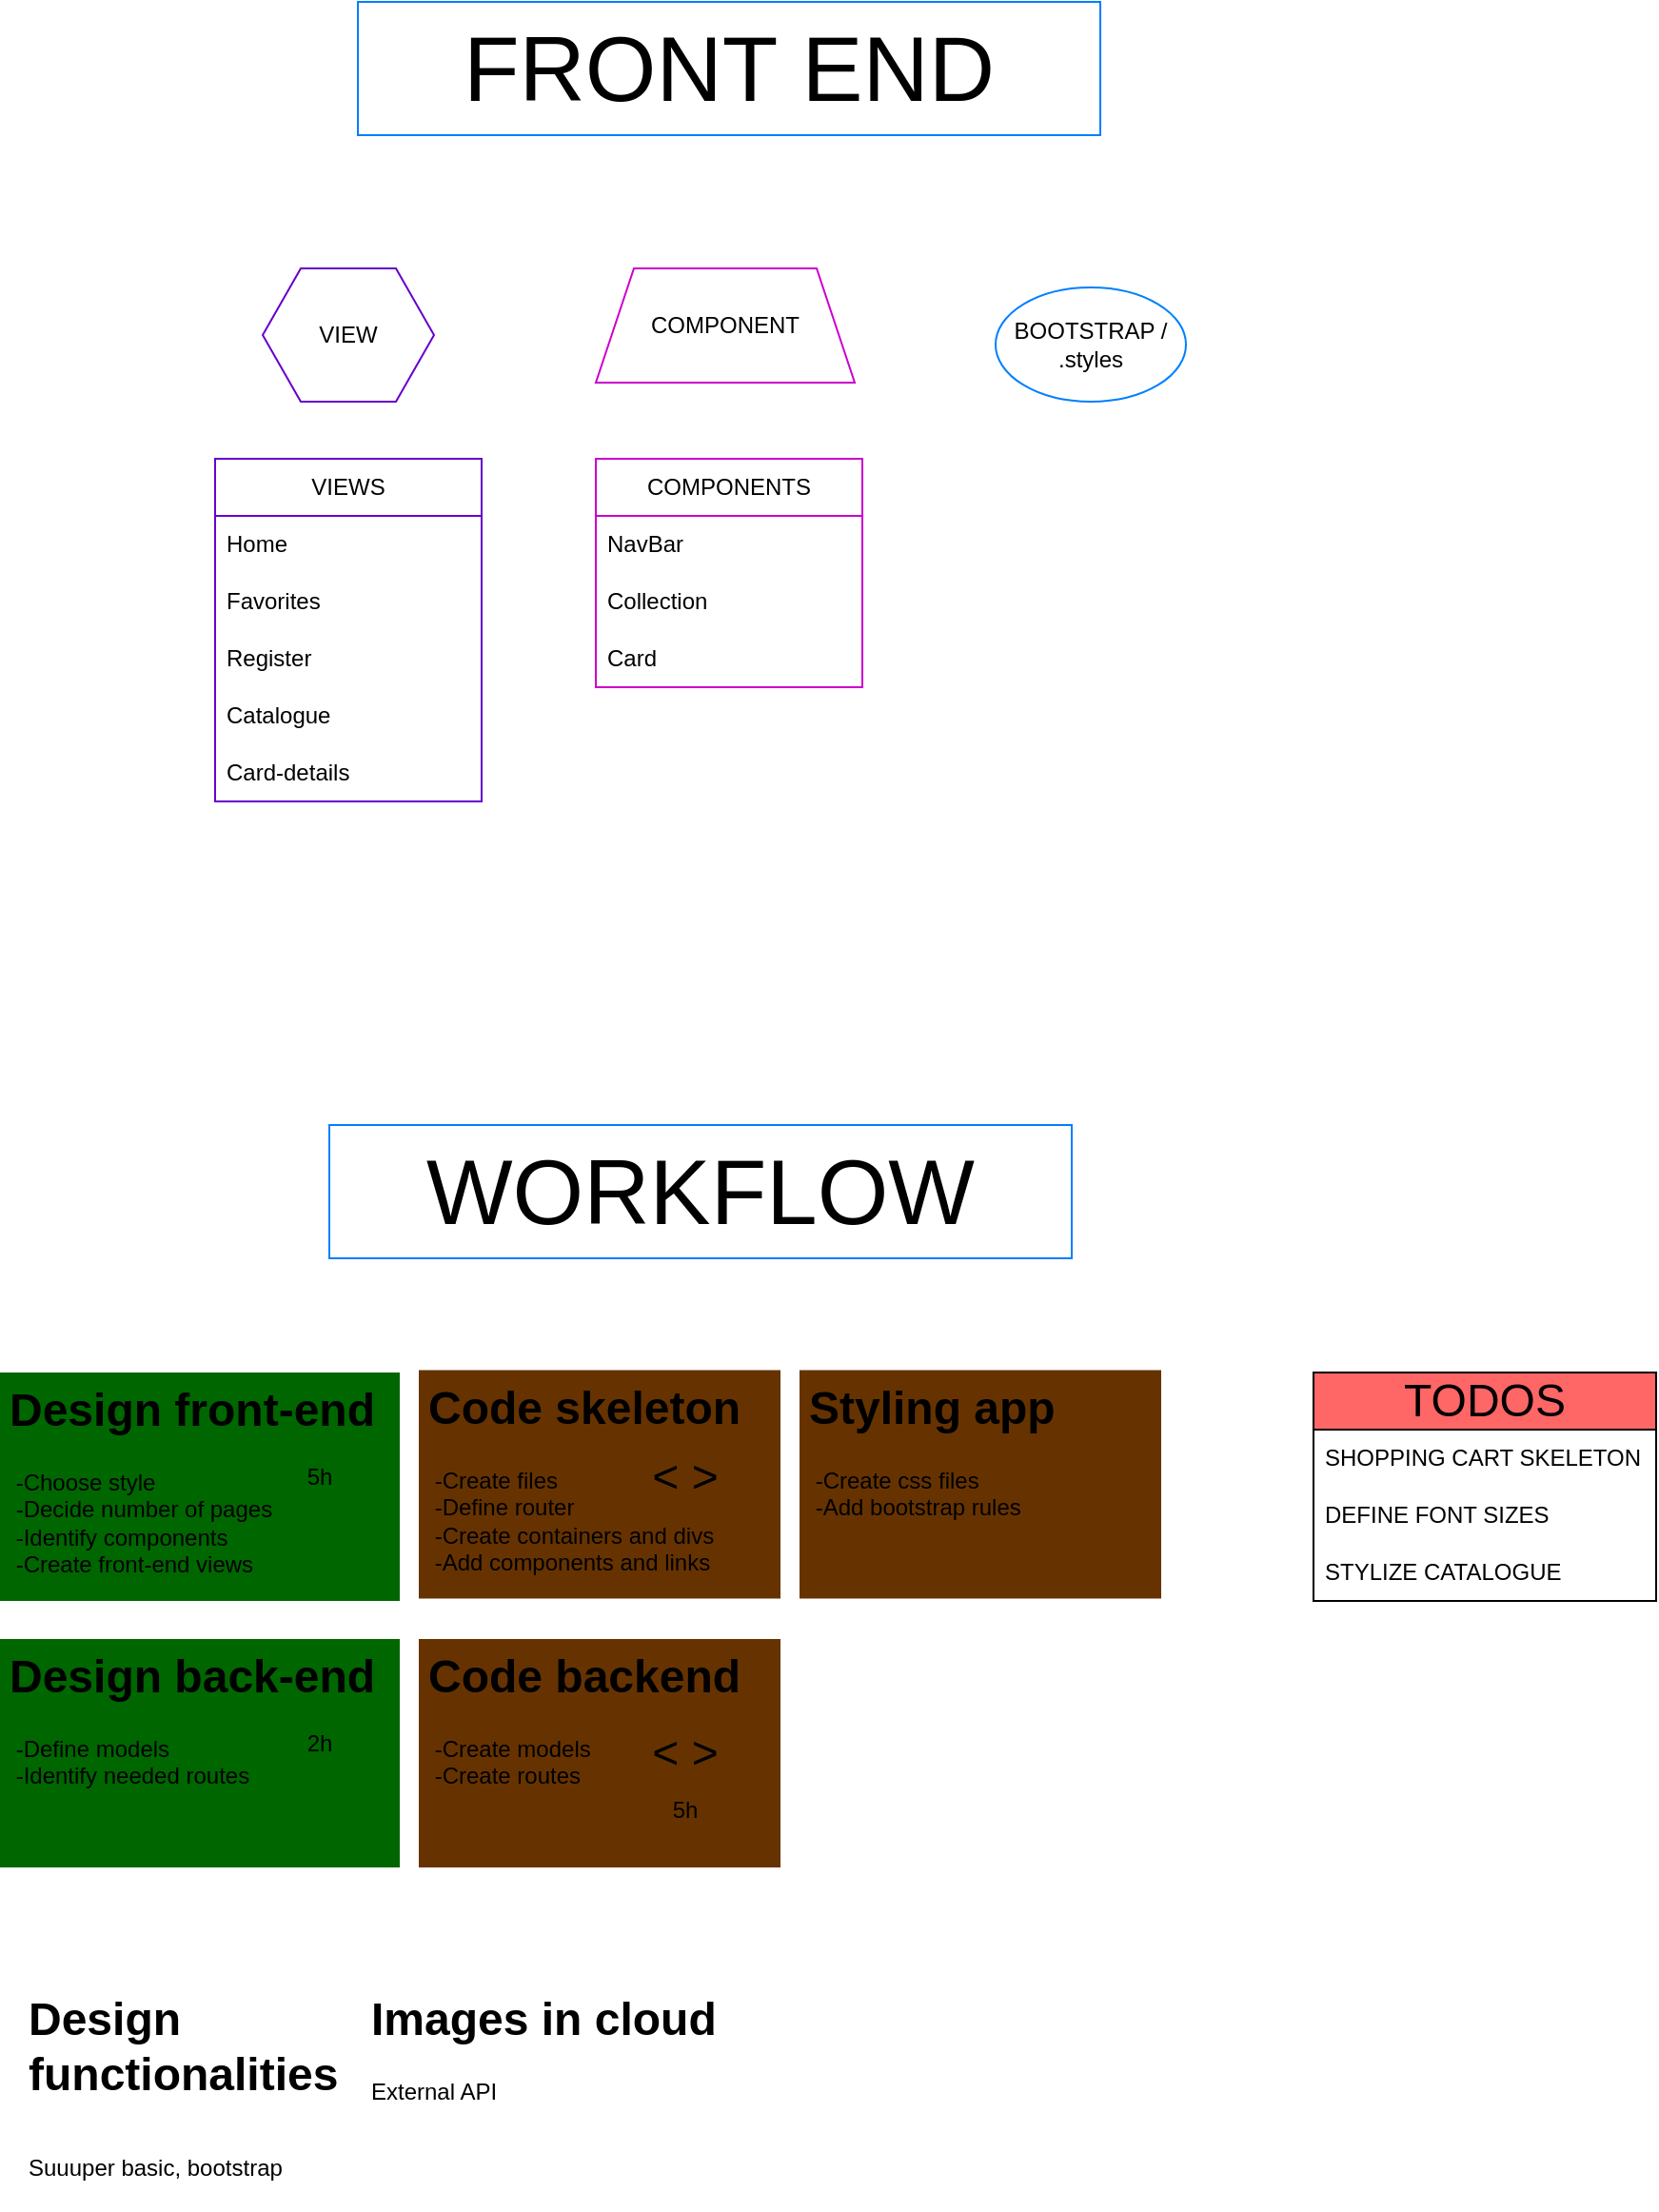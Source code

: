 <mxfile version="21.3.7" type="github" pages="3">
  <diagram name="WORKFLOW" id="-b-mgLnNyKhTVOmsAnaT">
    <mxGraphModel dx="2337" dy="2187" grid="1" gridSize="10" guides="1" tooltips="1" connect="1" arrows="1" fold="1" page="0" pageScale="1" pageWidth="826" pageHeight="1169" math="0" shadow="0">
      <root>
        <mxCell id="0" />
        <mxCell id="1" parent="0" />
        <mxCell id="RiAGdgWCF8noxPz8Tucr-125" value="&lt;font style=&quot;font-size: 48px;&quot;&gt;WORKFLOW&lt;/font&gt;" style="text;html=1;strokeColor=#007FFF;fillColor=none;align=center;verticalAlign=middle;whiteSpace=wrap;rounded=0;" parent="1" vertex="1">
          <mxGeometry x="-637" y="-660" width="390" height="70" as="geometry" />
        </mxCell>
        <mxCell id="RiAGdgWCF8noxPz8Tucr-207" style="edgeStyle=orthogonalEdgeStyle;rounded=0;orthogonalLoop=1;jettySize=auto;html=1;entryX=0.5;entryY=1;entryDx=0;entryDy=0;" parent="1" edge="1">
          <mxGeometry relative="1" as="geometry">
            <mxPoint x="1945" y="-150" as="targetPoint" />
          </mxGeometry>
        </mxCell>
        <mxCell id="RiAGdgWCF8noxPz8Tucr-209" style="edgeStyle=orthogonalEdgeStyle;rounded=0;orthogonalLoop=1;jettySize=auto;html=1;entryX=0.5;entryY=1;entryDx=0;entryDy=0;" parent="1" edge="1">
          <mxGeometry relative="1" as="geometry">
            <mxPoint x="2105" y="-150" as="targetPoint" />
          </mxGeometry>
        </mxCell>
        <mxCell id="RiAGdgWCF8noxPz8Tucr-236" style="edgeStyle=orthogonalEdgeStyle;rounded=0;orthogonalLoop=1;jettySize=auto;html=1;entryX=0.5;entryY=1;entryDx=0;entryDy=0;" parent="1" edge="1">
          <mxGeometry relative="1" as="geometry">
            <mxPoint x="2185" y="-215" as="targetPoint" />
          </mxGeometry>
        </mxCell>
        <mxCell id="RiAGdgWCF8noxPz8Tucr-238" style="edgeStyle=orthogonalEdgeStyle;rounded=0;orthogonalLoop=1;jettySize=auto;html=1;entryX=0.5;entryY=1;entryDx=0;entryDy=0;" parent="1" edge="1">
          <mxGeometry relative="1" as="geometry">
            <mxPoint x="2025" y="-215" as="targetPoint" />
          </mxGeometry>
        </mxCell>
        <mxCell id="3rY_Ns122jnfuLzVrZuX-72" value="&lt;h1&gt;Design front-end&lt;/h1&gt;&lt;p&gt;&amp;nbsp;-Choose style &lt;br&gt;&amp;nbsp;-Decide number of pages&lt;br&gt;&amp;nbsp;-Identify components&amp;nbsp;&lt;br&gt;&amp;nbsp;-Create front-end views&lt;/p&gt;" style="text;html=1;strokeColor=none;fillColor=#006600;spacing=5;spacingTop=-20;whiteSpace=wrap;overflow=hidden;rounded=0;" parent="1" vertex="1">
          <mxGeometry x="-810" y="-530" width="210" height="120" as="geometry" />
        </mxCell>
        <mxCell id="3rY_Ns122jnfuLzVrZuX-74" value="&lt;h1&gt;&lt;span style=&quot;background-color: initial;&quot;&gt;Code skeleton&lt;/span&gt;&lt;br&gt;&lt;/h1&gt;&lt;div&gt;&lt;span style=&quot;background-color: initial;&quot;&gt;&amp;nbsp;-Create files&lt;br&gt;&amp;nbsp;-Define router&lt;br&gt;&amp;nbsp;-Create containers and divs&lt;br&gt;&amp;nbsp;-Add components and links&lt;/span&gt;&lt;/div&gt;" style="text;html=1;strokeColor=none;fillColor=#663300;spacing=5;spacingTop=-20;whiteSpace=wrap;overflow=hidden;rounded=0;" parent="1" vertex="1">
          <mxGeometry x="-590" y="-531.25" width="190" height="120" as="geometry" />
        </mxCell>
        <mxCell id="3rY_Ns122jnfuLzVrZuX-77" value="&lt;font style=&quot;font-size: 24px;&quot;&gt;&amp;lt; &amp;gt;&lt;/font&gt;" style="text;html=1;strokeColor=none;fillColor=none;align=center;verticalAlign=middle;whiteSpace=wrap;rounded=0;" parent="1" vertex="1">
          <mxGeometry x="-480" y="-490" width="60" height="30" as="geometry" />
        </mxCell>
        <mxCell id="3rY_Ns122jnfuLzVrZuX-80" value="&lt;h1&gt;&lt;/h1&gt;&lt;span style=&quot;font-size: 24px;&quot;&gt;&lt;b&gt;Design&lt;/b&gt;&lt;/span&gt;&lt;b style=&quot;font-size: 24px;&quot;&gt;&amp;nbsp;&lt;br&gt;functionalities&lt;/b&gt;&lt;h1&gt;&lt;span style=&quot;background-color: initial; font-size: 12px; font-weight: normal;&quot;&gt;Suuuper basic, bootstrap&lt;/span&gt;&lt;br&gt;&lt;/h1&gt;" style="text;html=1;strokeColor=none;fillColor=none;spacing=5;spacingTop=-20;whiteSpace=wrap;overflow=hidden;rounded=0;" parent="1" vertex="1">
          <mxGeometry x="-800" y="-210" width="190" height="120" as="geometry" />
        </mxCell>
        <mxCell id="fWnj22Spbb2RyECRKWuP-9" value="5h" style="text;html=1;strokeColor=none;fillColor=none;align=center;verticalAlign=middle;whiteSpace=wrap;rounded=0;" parent="1" vertex="1">
          <mxGeometry x="-672" y="-490" width="60" height="30" as="geometry" />
        </mxCell>
        <mxCell id="pHEEVUBPoDz-0bnXpHFc-1" value="&lt;h1&gt;Images in cloud&lt;/h1&gt;&lt;p&gt;External API&lt;/p&gt;" style="text;html=1;strokeColor=none;fillColor=none;spacing=5;spacingTop=-20;whiteSpace=wrap;overflow=hidden;rounded=0;" parent="1" vertex="1">
          <mxGeometry x="-620" y="-210" width="190" height="120" as="geometry" />
        </mxCell>
        <mxCell id="pHEEVUBPoDz-0bnXpHFc-3" value="&lt;font style=&quot;font-size: 24px;&quot;&gt;TODOS&lt;/font&gt;" style="swimlane;fontStyle=0;childLayout=stackLayout;horizontal=1;startSize=30;horizontalStack=0;resizeParent=1;resizeParentMax=0;resizeLast=0;collapsible=1;marginBottom=0;whiteSpace=wrap;html=1;fillColor=#FF6666;" parent="1" vertex="1">
          <mxGeometry x="-120" y="-530" width="180" height="120" as="geometry" />
        </mxCell>
        <mxCell id="pHEEVUBPoDz-0bnXpHFc-4" value="SHOPPING CART SKELETON" style="text;strokeColor=none;fillColor=none;align=left;verticalAlign=middle;spacingLeft=4;spacingRight=4;overflow=hidden;points=[[0,0.5],[1,0.5]];portConstraint=eastwest;rotatable=0;whiteSpace=wrap;html=1;" parent="pHEEVUBPoDz-0bnXpHFc-3" vertex="1">
          <mxGeometry y="30" width="180" height="30" as="geometry" />
        </mxCell>
        <mxCell id="pHEEVUBPoDz-0bnXpHFc-5" value="DEFINE FONT SIZES" style="text;strokeColor=none;fillColor=none;align=left;verticalAlign=middle;spacingLeft=4;spacingRight=4;overflow=hidden;points=[[0,0.5],[1,0.5]];portConstraint=eastwest;rotatable=0;whiteSpace=wrap;html=1;" parent="pHEEVUBPoDz-0bnXpHFc-3" vertex="1">
          <mxGeometry y="60" width="180" height="30" as="geometry" />
        </mxCell>
        <mxCell id="8OMAQQNjCRO78wVNDCfl-2" value="STYLIZE CATALOGUE" style="text;strokeColor=none;fillColor=none;align=left;verticalAlign=middle;spacingLeft=4;spacingRight=4;overflow=hidden;points=[[0,0.5],[1,0.5]];portConstraint=eastwest;rotatable=0;whiteSpace=wrap;html=1;" parent="pHEEVUBPoDz-0bnXpHFc-3" vertex="1">
          <mxGeometry y="90" width="180" height="30" as="geometry" />
        </mxCell>
        <mxCell id="Dw5OTpvr2N0TeMZPsvsZ-1" value="&lt;font style=&quot;font-size: 48px;&quot;&gt;FRONT END&lt;/font&gt;" style="text;html=1;strokeColor=#007FFF;fillColor=none;align=center;verticalAlign=middle;whiteSpace=wrap;rounded=0;" vertex="1" parent="1">
          <mxGeometry x="-622" y="-1250" width="390" height="70" as="geometry" />
        </mxCell>
        <mxCell id="Dw5OTpvr2N0TeMZPsvsZ-2" value="VIEWS" style="swimlane;fontStyle=0;childLayout=stackLayout;horizontal=1;startSize=30;horizontalStack=0;resizeParent=1;resizeParentMax=0;resizeLast=0;collapsible=1;marginBottom=0;whiteSpace=wrap;html=1;strokeColor=#6600CC;" vertex="1" parent="1">
          <mxGeometry x="-697" y="-1010" width="140" height="180" as="geometry" />
        </mxCell>
        <mxCell id="Dw5OTpvr2N0TeMZPsvsZ-3" value="Home" style="text;strokeColor=none;fillColor=none;align=left;verticalAlign=middle;spacingLeft=4;spacingRight=4;overflow=hidden;points=[[0,0.5],[1,0.5]];portConstraint=eastwest;rotatable=0;whiteSpace=wrap;html=1;" vertex="1" parent="Dw5OTpvr2N0TeMZPsvsZ-2">
          <mxGeometry y="30" width="140" height="30" as="geometry" />
        </mxCell>
        <mxCell id="Dw5OTpvr2N0TeMZPsvsZ-4" value="Favorites" style="text;strokeColor=none;fillColor=none;align=left;verticalAlign=middle;spacingLeft=4;spacingRight=4;overflow=hidden;points=[[0,0.5],[1,0.5]];portConstraint=eastwest;rotatable=0;whiteSpace=wrap;html=1;" vertex="1" parent="Dw5OTpvr2N0TeMZPsvsZ-2">
          <mxGeometry y="60" width="140" height="30" as="geometry" />
        </mxCell>
        <mxCell id="Dw5OTpvr2N0TeMZPsvsZ-5" value="Register" style="text;strokeColor=none;fillColor=none;align=left;verticalAlign=middle;spacingLeft=4;spacingRight=4;overflow=hidden;points=[[0,0.5],[1,0.5]];portConstraint=eastwest;rotatable=0;whiteSpace=wrap;html=1;" vertex="1" parent="Dw5OTpvr2N0TeMZPsvsZ-2">
          <mxGeometry y="90" width="140" height="30" as="geometry" />
        </mxCell>
        <mxCell id="Dw5OTpvr2N0TeMZPsvsZ-6" value="Catalogue" style="text;strokeColor=none;fillColor=none;align=left;verticalAlign=middle;spacingLeft=4;spacingRight=4;overflow=hidden;points=[[0,0.5],[1,0.5]];portConstraint=eastwest;rotatable=0;whiteSpace=wrap;html=1;" vertex="1" parent="Dw5OTpvr2N0TeMZPsvsZ-2">
          <mxGeometry y="120" width="140" height="30" as="geometry" />
        </mxCell>
        <mxCell id="Dw5OTpvr2N0TeMZPsvsZ-7" value="Card-details" style="text;strokeColor=none;fillColor=none;align=left;verticalAlign=middle;spacingLeft=4;spacingRight=4;overflow=hidden;points=[[0,0.5],[1,0.5]];portConstraint=eastwest;rotatable=0;whiteSpace=wrap;html=1;" vertex="1" parent="Dw5OTpvr2N0TeMZPsvsZ-2">
          <mxGeometry y="150" width="140" height="30" as="geometry" />
        </mxCell>
        <mxCell id="Dw5OTpvr2N0TeMZPsvsZ-8" value="COMPONENTS" style="swimlane;fontStyle=0;childLayout=stackLayout;horizontal=1;startSize=30;horizontalStack=0;resizeParent=1;resizeParentMax=0;resizeLast=0;collapsible=1;marginBottom=0;whiteSpace=wrap;html=1;strokeColor=#CC00CC;" vertex="1" parent="1">
          <mxGeometry x="-497" y="-1010" width="140" height="120" as="geometry" />
        </mxCell>
        <mxCell id="Dw5OTpvr2N0TeMZPsvsZ-9" value="NavBar" style="text;strokeColor=none;fillColor=none;align=left;verticalAlign=middle;spacingLeft=4;spacingRight=4;overflow=hidden;points=[[0,0.5],[1,0.5]];portConstraint=eastwest;rotatable=0;whiteSpace=wrap;html=1;" vertex="1" parent="Dw5OTpvr2N0TeMZPsvsZ-8">
          <mxGeometry y="30" width="140" height="30" as="geometry" />
        </mxCell>
        <mxCell id="Dw5OTpvr2N0TeMZPsvsZ-10" value="Collection" style="text;strokeColor=none;fillColor=none;align=left;verticalAlign=middle;spacingLeft=4;spacingRight=4;overflow=hidden;points=[[0,0.5],[1,0.5]];portConstraint=eastwest;rotatable=0;whiteSpace=wrap;html=1;" vertex="1" parent="Dw5OTpvr2N0TeMZPsvsZ-8">
          <mxGeometry y="60" width="140" height="30" as="geometry" />
        </mxCell>
        <mxCell id="Dw5OTpvr2N0TeMZPsvsZ-11" value="Card" style="text;strokeColor=none;fillColor=none;align=left;verticalAlign=middle;spacingLeft=4;spacingRight=4;overflow=hidden;points=[[0,0.5],[1,0.5]];portConstraint=eastwest;rotatable=0;whiteSpace=wrap;html=1;" vertex="1" parent="Dw5OTpvr2N0TeMZPsvsZ-8">
          <mxGeometry y="90" width="140" height="30" as="geometry" />
        </mxCell>
        <mxCell id="Dw5OTpvr2N0TeMZPsvsZ-12" value="COMPONENT" style="shape=trapezoid;perimeter=trapezoidPerimeter;whiteSpace=wrap;html=1;fixedSize=1;strokeColor=#CC00CC;" vertex="1" parent="1">
          <mxGeometry x="-497" y="-1110" width="136" height="60" as="geometry" />
        </mxCell>
        <mxCell id="Dw5OTpvr2N0TeMZPsvsZ-13" value="BOOTSTRAP / .styles" style="ellipse;whiteSpace=wrap;html=1;strokeColor=#007FFF;" vertex="1" parent="1">
          <mxGeometry x="-287" y="-1100" width="100" height="60" as="geometry" />
        </mxCell>
        <mxCell id="Dw5OTpvr2N0TeMZPsvsZ-14" value="VIEW" style="shape=hexagon;perimeter=hexagonPerimeter2;whiteSpace=wrap;html=1;fixedSize=1;strokeColor=#6600CC;" vertex="1" parent="1">
          <mxGeometry x="-672" y="-1110" width="90" height="70" as="geometry" />
        </mxCell>
        <mxCell id="vqYUtw_h4YuYfp6jfYqt-1" value="&lt;h1&gt;&lt;span style=&quot;background-color: initial;&quot;&gt;Styling app&lt;/span&gt;&lt;br&gt;&lt;/h1&gt;&lt;div&gt;&lt;span style=&quot;background-color: initial;&quot;&gt;&amp;nbsp;-Create css files&lt;br&gt;&amp;nbsp;-Add bootstrap rules&lt;/span&gt;&lt;/div&gt;" style="text;html=1;strokeColor=none;fillColor=#663300;spacing=5;spacingTop=-20;whiteSpace=wrap;overflow=hidden;rounded=0;" vertex="1" parent="1">
          <mxGeometry x="-390" y="-531.25" width="190" height="120" as="geometry" />
        </mxCell>
        <mxCell id="9V-FrAAN98tkENQtXKS6-1" value="&lt;h1&gt;Design back-end&lt;/h1&gt;&lt;p&gt;&amp;nbsp;-Define models&lt;br&gt;&amp;nbsp;-Identify needed routes&lt;/p&gt;" style="text;html=1;strokeColor=none;fillColor=#006600;spacing=5;spacingTop=-20;whiteSpace=wrap;overflow=hidden;rounded=0;" vertex="1" parent="1">
          <mxGeometry x="-810" y="-390" width="210" height="120" as="geometry" />
        </mxCell>
        <mxCell id="9V-FrAAN98tkENQtXKS6-2" value="&lt;h1&gt;&lt;span style=&quot;background-color: initial;&quot;&gt;Code backend&lt;/span&gt;&lt;br&gt;&lt;/h1&gt;&lt;div&gt;&lt;span style=&quot;background-color: initial;&quot;&gt;&amp;nbsp;-Create models&lt;br&gt;&amp;nbsp;-Create routes&lt;/span&gt;&lt;/div&gt;" style="text;html=1;strokeColor=none;fillColor=#663300;spacing=5;spacingTop=-20;whiteSpace=wrap;overflow=hidden;rounded=0;" vertex="1" parent="1">
          <mxGeometry x="-590" y="-390" width="190" height="120" as="geometry" />
        </mxCell>
        <mxCell id="3rY_Ns122jnfuLzVrZuX-79" value="&lt;font style=&quot;font-size: 24px;&quot;&gt;&amp;lt; &amp;gt;&lt;/font&gt;" style="text;html=1;strokeColor=none;fillColor=none;align=center;verticalAlign=middle;whiteSpace=wrap;rounded=0;" parent="1" vertex="1">
          <mxGeometry x="-480" y="-345" width="60" height="30" as="geometry" />
        </mxCell>
        <mxCell id="frIMjJH3iikOF0D_SciO-1" value="2h" style="text;html=1;strokeColor=none;fillColor=none;align=center;verticalAlign=middle;whiteSpace=wrap;rounded=0;" vertex="1" parent="1">
          <mxGeometry x="-672" y="-350" width="60" height="30" as="geometry" />
        </mxCell>
        <mxCell id="5ilyQchQuLj8qbM6WhHy-1" value="5h" style="text;html=1;strokeColor=none;fillColor=none;align=center;verticalAlign=middle;whiteSpace=wrap;rounded=0;" vertex="1" parent="1">
          <mxGeometry x="-480" y="-315" width="60" height="30" as="geometry" />
        </mxCell>
      </root>
    </mxGraphModel>
  </diagram>
  <diagram id="YzgUXVQewp1C8EuYlstD" name="FRONT END - VIEWS">
    <mxGraphModel dx="3811" dy="2960" grid="1" gridSize="10" guides="1" tooltips="1" connect="1" arrows="1" fold="1" page="0" pageScale="1" pageWidth="1169" pageHeight="827" math="0" shadow="0">
      <root>
        <mxCell id="0" />
        <mxCell id="1" parent="0" />
        <mxCell id="XM52YFazwjmrkb68UnbM-1" value="HOME" style="shape=process;whiteSpace=wrap;html=1;backgroundOutline=1;" vertex="1" parent="1">
          <mxGeometry x="-60" y="-990" width="1360" height="1540" as="geometry" />
        </mxCell>
        <mxCell id="XM52YFazwjmrkb68UnbM-2" value="" style="rounded=0;whiteSpace=wrap;html=1;strokeColor=#007FFF;" vertex="1" parent="1">
          <mxGeometry x="97" y="-690" width="763" height="1130" as="geometry" />
        </mxCell>
        <mxCell id="XM52YFazwjmrkb68UnbM-3" style="edgeStyle=orthogonalEdgeStyle;rounded=0;orthogonalLoop=1;jettySize=auto;html=1;entryX=0;entryY=0.5;entryDx=0;entryDy=0;" edge="1" parent="1" source="XM52YFazwjmrkb68UnbM-4" target="XM52YFazwjmrkb68UnbM-58">
          <mxGeometry relative="1" as="geometry">
            <Array as="points">
              <mxPoint x="911" y="-310" />
              <mxPoint x="911" y="-320" />
            </Array>
          </mxGeometry>
        </mxCell>
        <mxCell id="XM52YFazwjmrkb68UnbM-4" value="" style="rounded=0;whiteSpace=wrap;html=1;strokeColor=#007FFF;" vertex="1" parent="1">
          <mxGeometry x="97" y="-310" width="763" height="170" as="geometry" />
        </mxCell>
        <mxCell id="XM52YFazwjmrkb68UnbM-5" style="edgeStyle=orthogonalEdgeStyle;rounded=0;orthogonalLoop=1;jettySize=auto;html=1;entryX=0;entryY=0.5;entryDx=0;entryDy=0;" edge="1" parent="1" source="XM52YFazwjmrkb68UnbM-6" target="XM52YFazwjmrkb68UnbM-64">
          <mxGeometry relative="1" as="geometry">
            <Array as="points">
              <mxPoint x="890" />
              <mxPoint x="890" />
            </Array>
          </mxGeometry>
        </mxCell>
        <mxCell id="XM52YFazwjmrkb68UnbM-6" value="" style="rounded=0;whiteSpace=wrap;html=1;strokeColor=#007FFF;" vertex="1" parent="1">
          <mxGeometry x="97" y="-125" width="763" height="485" as="geometry" />
        </mxCell>
        <mxCell id="XM52YFazwjmrkb68UnbM-7" value="CARD" style="rounded=0;whiteSpace=wrap;html=1;strokeColor=#CC00CC;" vertex="1" parent="1">
          <mxGeometry x="310" y="-3" width="154" height="184.8" as="geometry" />
        </mxCell>
        <mxCell id="XM52YFazwjmrkb68UnbM-8" style="edgeStyle=orthogonalEdgeStyle;rounded=0;orthogonalLoop=1;jettySize=auto;html=1;entryX=0;entryY=0.5;entryDx=0;entryDy=0;" edge="1" parent="1" source="XM52YFazwjmrkb68UnbM-9" target="XM52YFazwjmrkb68UnbM-40">
          <mxGeometry relative="1" as="geometry" />
        </mxCell>
        <mxCell id="XM52YFazwjmrkb68UnbM-9" value="" style="rounded=0;whiteSpace=wrap;html=1;strokeColor=#CC00CC;" vertex="1" parent="1">
          <mxGeometry x="100" y="-690" width="760" height="50" as="geometry" />
        </mxCell>
        <mxCell id="XM52YFazwjmrkb68UnbM-10" value="&lt;font style=&quot;font-size: 24px;&quot;&gt;LOGO&lt;/font&gt;" style="text;html=1;strokeColor=none;fillColor=none;align=center;verticalAlign=middle;whiteSpace=wrap;rounded=0;" vertex="1" parent="1">
          <mxGeometry x="110" y="-690" width="120" height="50" as="geometry" />
        </mxCell>
        <mxCell id="XM52YFazwjmrkb68UnbM-11" style="edgeStyle=orthogonalEdgeStyle;rounded=0;orthogonalLoop=1;jettySize=auto;html=1;entryX=0.5;entryY=1;entryDx=0;entryDy=0;" edge="1" parent="1" source="XM52YFazwjmrkb68UnbM-12" target="XM52YFazwjmrkb68UnbM-25">
          <mxGeometry relative="1" as="geometry">
            <mxPoint x="545" y="-600" as="targetPoint" />
          </mxGeometry>
        </mxCell>
        <mxCell id="XM52YFazwjmrkb68UnbM-12" value="SHOPING CART" style="text;html=1;strokeColor=#19011D;fillColor=none;align=center;verticalAlign=middle;whiteSpace=wrap;rounded=0;shadow=1;" vertex="1" parent="1">
          <mxGeometry x="500" y="-685" width="90" height="40" as="geometry" />
        </mxCell>
        <mxCell id="XM52YFazwjmrkb68UnbM-13" style="edgeStyle=orthogonalEdgeStyle;rounded=0;orthogonalLoop=1;jettySize=auto;html=1;entryX=0.5;entryY=1;entryDx=0;entryDy=0;" edge="1" parent="1" source="XM52YFazwjmrkb68UnbM-14" target="XM52YFazwjmrkb68UnbM-57">
          <mxGeometry relative="1" as="geometry" />
        </mxCell>
        <mxCell id="XM52YFazwjmrkb68UnbM-14" value="FAVORITES" style="text;html=1;strokeColor=#6600CC;fillColor=none;align=center;verticalAlign=middle;whiteSpace=wrap;rounded=0;" vertex="1" parent="1">
          <mxGeometry x="580" y="-685" width="90" height="40" as="geometry" />
        </mxCell>
        <mxCell id="XM52YFazwjmrkb68UnbM-15" style="edgeStyle=orthogonalEdgeStyle;rounded=0;orthogonalLoop=1;jettySize=auto;html=1;entryX=0.5;entryY=1;entryDx=0;entryDy=0;" edge="1" parent="1" source="XM52YFazwjmrkb68UnbM-16" target="XM52YFazwjmrkb68UnbM-27">
          <mxGeometry relative="1" as="geometry" />
        </mxCell>
        <mxCell id="XM52YFazwjmrkb68UnbM-16" value="LOGIN" style="text;html=1;strokeColor=none;fillColor=none;align=center;verticalAlign=middle;whiteSpace=wrap;rounded=0;" vertex="1" parent="1">
          <mxGeometry x="660" y="-685" width="90" height="40" as="geometry" />
        </mxCell>
        <mxCell id="XM52YFazwjmrkb68UnbM-17" style="edgeStyle=orthogonalEdgeStyle;rounded=0;orthogonalLoop=1;jettySize=auto;html=1;entryX=0.5;entryY=1;entryDx=0;entryDy=0;" edge="1" parent="1" source="XM52YFazwjmrkb68UnbM-18">
          <mxGeometry relative="1" as="geometry">
            <mxPoint x="785" y="-800" as="targetPoint" />
          </mxGeometry>
        </mxCell>
        <mxCell id="XM52YFazwjmrkb68UnbM-18" value="REGISTER" style="text;html=1;strokeColor=#6600CC;fillColor=none;align=center;verticalAlign=middle;whiteSpace=wrap;rounded=0;" vertex="1" parent="1">
          <mxGeometry x="740" y="-685" width="90" height="40" as="geometry" />
        </mxCell>
        <mxCell id="XM52YFazwjmrkb68UnbM-19" style="edgeStyle=orthogonalEdgeStyle;rounded=0;orthogonalLoop=1;jettySize=auto;html=1;entryX=0;entryY=0.5;entryDx=0;entryDy=0;" edge="1" parent="1" source="XM52YFazwjmrkb68UnbM-20" target="XM52YFazwjmrkb68UnbM-51">
          <mxGeometry relative="1" as="geometry" />
        </mxCell>
        <mxCell id="XM52YFazwjmrkb68UnbM-20" value="" style="rounded=0;whiteSpace=wrap;html=1;strokeColor=#007FFF;" vertex="1" parent="1">
          <mxGeometry x="100" y="-620" width="760" height="50" as="geometry" />
        </mxCell>
        <mxCell id="XM52YFazwjmrkb68UnbM-21" value="SOME TEXT" style="rounded=0;whiteSpace=wrap;html=1;" vertex="1" parent="1">
          <mxGeometry x="110" y="-610" width="240" height="30" as="geometry" />
        </mxCell>
        <mxCell id="XM52YFazwjmrkb68UnbM-22" value="FREE SHIPPING ON ALL ORDERS" style="rounded=0;whiteSpace=wrap;html=1;" vertex="1" parent="1">
          <mxGeometry x="360" y="-610" width="240" height="30" as="geometry" />
        </mxCell>
        <mxCell id="XM52YFazwjmrkb68UnbM-23" value="SEARCH" style="rounded=0;whiteSpace=wrap;html=1;strokeColor=#6600CC;" vertex="1" parent="1">
          <mxGeometry x="610" y="-610" width="240" height="30" as="geometry" />
        </mxCell>
        <mxCell id="XM52YFazwjmrkb68UnbM-24" style="edgeStyle=orthogonalEdgeStyle;rounded=0;orthogonalLoop=1;jettySize=auto;html=1;entryX=0.5;entryY=1;entryDx=0;entryDy=0;" edge="1" parent="1" source="XM52YFazwjmrkb68UnbM-25" target="XM52YFazwjmrkb68UnbM-52">
          <mxGeometry relative="1" as="geometry" />
        </mxCell>
        <mxCell id="XM52YFazwjmrkb68UnbM-25" value="OFFCANVAS" style="ellipse;whiteSpace=wrap;html=1;strokeColor=#007FFF;" vertex="1" parent="1">
          <mxGeometry x="502.5" y="-800" width="85" height="50" as="geometry" />
        </mxCell>
        <mxCell id="XM52YFazwjmrkb68UnbM-26" style="edgeStyle=orthogonalEdgeStyle;rounded=0;orthogonalLoop=1;jettySize=auto;html=1;entryX=0.5;entryY=1;entryDx=0;entryDy=0;" edge="1" parent="1" source="XM52YFazwjmrkb68UnbM-27" target="XM52YFazwjmrkb68UnbM-28">
          <mxGeometry relative="1" as="geometry" />
        </mxCell>
        <mxCell id="XM52YFazwjmrkb68UnbM-27" value="OFFCANVAS" style="ellipse;whiteSpace=wrap;html=1;strokeColor=#007FFF;" vertex="1" parent="1">
          <mxGeometry x="662.5" y="-800" width="85" height="50" as="geometry" />
        </mxCell>
        <mxCell id="XM52YFazwjmrkb68UnbM-28" value="/login" style="ellipse;whiteSpace=wrap;html=1;strokeColor=#FF8000;" vertex="1" parent="1">
          <mxGeometry x="655" y="-910" width="100" height="60" as="geometry" />
        </mxCell>
        <mxCell id="XM52YFazwjmrkb68UnbM-29" value="/register" style="ellipse;whiteSpace=wrap;html=1;strokeColor=#FF8000;" vertex="1" parent="1">
          <mxGeometry x="735" y="-975" width="100" height="60" as="geometry" />
        </mxCell>
        <mxCell id="XM52YFazwjmrkb68UnbM-30" style="edgeStyle=orthogonalEdgeStyle;rounded=0;orthogonalLoop=1;jettySize=auto;html=1;entryX=0;entryY=0.5;entryDx=0;entryDy=0;" edge="1" parent="1" source="XM52YFazwjmrkb68UnbM-31" target="XM52YFazwjmrkb68UnbM-50">
          <mxGeometry relative="1" as="geometry" />
        </mxCell>
        <mxCell id="XM52YFazwjmrkb68UnbM-31" value="" style="rounded=0;whiteSpace=wrap;html=1;strokeColor=#007FFF;" vertex="1" parent="1">
          <mxGeometry x="100" y="-550" width="760" height="230" as="geometry" />
        </mxCell>
        <mxCell id="XM52YFazwjmrkb68UnbM-32" value="IMG-BG" style="text;html=1;strokeColor=none;fillColor=none;align=center;verticalAlign=middle;whiteSpace=wrap;rounded=0;" vertex="1" parent="1">
          <mxGeometry x="615" y="-460" width="60" height="30" as="geometry" />
        </mxCell>
        <mxCell id="XM52YFazwjmrkb68UnbM-33" value="&amp;lt;h1&amp;gt;&amp;lt;/h1&amp;gt;" style="text;html=1;strokeColor=none;fillColor=none;align=center;verticalAlign=middle;whiteSpace=wrap;rounded=0;" vertex="1" parent="1">
          <mxGeometry x="210" y="-490" width="80" height="30" as="geometry" />
        </mxCell>
        <mxCell id="XM52YFazwjmrkb68UnbM-34" value="&amp;lt;p&amp;gt;&amp;lt;/p&amp;gt;" style="text;html=1;strokeColor=none;fillColor=none;align=center;verticalAlign=middle;whiteSpace=wrap;rounded=0;" vertex="1" parent="1">
          <mxGeometry x="210" y="-460" width="80" height="30" as="geometry" />
        </mxCell>
        <mxCell id="XM52YFazwjmrkb68UnbM-35" value="&amp;lt;button&amp;gt;&amp;lt;/button&amp;gt;" style="text;html=1;strokeColor=none;fillColor=none;align=center;verticalAlign=middle;whiteSpace=wrap;rounded=0;" vertex="1" parent="1">
          <mxGeometry x="190" y="-430" width="120" height="30" as="geometry" />
        </mxCell>
        <mxCell id="XM52YFazwjmrkb68UnbM-36" style="edgeStyle=orthogonalEdgeStyle;rounded=0;orthogonalLoop=1;jettySize=auto;html=1;exitX=1;exitY=0.25;exitDx=0;exitDy=0;entryX=0;entryY=0.5;entryDx=0;entryDy=0;" edge="1" parent="1" source="XM52YFazwjmrkb68UnbM-37" target="XM52YFazwjmrkb68UnbM-49">
          <mxGeometry relative="1" as="geometry" />
        </mxCell>
        <mxCell id="XM52YFazwjmrkb68UnbM-37" value="KEYWORD" style="rounded=0;whiteSpace=wrap;html=1;strokeColor=#CC00CC;" vertex="1" parent="1">
          <mxGeometry x="610" y="-290" width="200" height="140" as="geometry" />
        </mxCell>
        <mxCell id="XM52YFazwjmrkb68UnbM-38" value="IMG-BG" style="text;html=1;strokeColor=none;fillColor=none;align=center;verticalAlign=middle;whiteSpace=wrap;rounded=0;" vertex="1" parent="1">
          <mxGeometry x="680" y="-270" width="60" height="30" as="geometry" />
        </mxCell>
        <mxCell id="XM52YFazwjmrkb68UnbM-39" value="TEXT" style="text;html=1;strokeColor=#007FFF;fillColor=none;align=center;verticalAlign=middle;whiteSpace=wrap;rounded=0;" vertex="1" parent="1">
          <mxGeometry x="443" y="-80" width="60" height="30" as="geometry" />
        </mxCell>
        <mxCell id="XM52YFazwjmrkb68UnbM-40" value="NAVBAR" style="shape=trapezoid;perimeter=trapezoidPerimeter;whiteSpace=wrap;html=1;fixedSize=1;strokeColor=#CC00CC;" vertex="1" parent="1">
          <mxGeometry x="924" y="-690" width="110" height="50" as="geometry" />
        </mxCell>
        <mxCell id="XM52YFazwjmrkb68UnbM-41" style="edgeStyle=orthogonalEdgeStyle;rounded=0;orthogonalLoop=1;jettySize=auto;html=1;entryX=0;entryY=0.5;entryDx=0;entryDy=0;" edge="1" parent="1" source="XM52YFazwjmrkb68UnbM-42">
          <mxGeometry relative="1" as="geometry">
            <mxPoint x="929" y="-185" as="targetPoint" />
          </mxGeometry>
        </mxCell>
        <mxCell id="XM52YFazwjmrkb68UnbM-42" value="BUTTON" style="text;html=1;strokeColor=#6600CC;fillColor=none;align=center;verticalAlign=middle;whiteSpace=wrap;rounded=0;" vertex="1" parent="1">
          <mxGeometry x="680" y="-200" width="60" height="30" as="geometry" />
        </mxCell>
        <mxCell id="XM52YFazwjmrkb68UnbM-43" value="KEYWORD" style="rounded=0;whiteSpace=wrap;html=1;strokeColor=#CC00CC;" vertex="1" parent="1">
          <mxGeometry x="373" y="-290" width="200" height="140" as="geometry" />
        </mxCell>
        <mxCell id="XM52YFazwjmrkb68UnbM-44" value="IMG-BG" style="text;html=1;strokeColor=none;fillColor=none;align=center;verticalAlign=middle;whiteSpace=wrap;rounded=0;" vertex="1" parent="1">
          <mxGeometry x="443" y="-270" width="60" height="30" as="geometry" />
        </mxCell>
        <mxCell id="XM52YFazwjmrkb68UnbM-45" value="SEARCH" style="text;html=1;strokeColor=#6600CC;fillColor=none;align=center;verticalAlign=middle;whiteSpace=wrap;rounded=0;" vertex="1" parent="1">
          <mxGeometry x="443" y="-200" width="60" height="30" as="geometry" />
        </mxCell>
        <mxCell id="XM52YFazwjmrkb68UnbM-46" value="KEYWORD" style="rounded=0;whiteSpace=wrap;html=1;strokeColor=#CC00CC;" vertex="1" parent="1">
          <mxGeometry x="140" y="-290" width="200" height="140" as="geometry" />
        </mxCell>
        <mxCell id="XM52YFazwjmrkb68UnbM-47" value="IMG-BG" style="text;html=1;strokeColor=none;fillColor=none;align=center;verticalAlign=middle;whiteSpace=wrap;rounded=0;" vertex="1" parent="1">
          <mxGeometry x="210" y="-270" width="60" height="30" as="geometry" />
        </mxCell>
        <mxCell id="XM52YFazwjmrkb68UnbM-48" value="SEARCH" style="text;html=1;strokeColor=#6600CC;fillColor=none;align=center;verticalAlign=middle;whiteSpace=wrap;rounded=0;" vertex="1" parent="1">
          <mxGeometry x="210" y="-200" width="60" height="30" as="geometry" />
        </mxCell>
        <mxCell id="XM52YFazwjmrkb68UnbM-49" value="COLLECTION" style="shape=trapezoid;perimeter=trapezoidPerimeter;whiteSpace=wrap;html=1;fixedSize=1;strokeColor=#CC00CC;" vertex="1" parent="1">
          <mxGeometry x="965.21" y="-280" width="110" height="50" as="geometry" />
        </mxCell>
        <mxCell id="XM52YFazwjmrkb68UnbM-50" value=".jumbotron-home" style="ellipse;whiteSpace=wrap;html=1;strokeColor=#007FFF;" vertex="1" parent="1">
          <mxGeometry x="929" y="-465" width="100" height="60" as="geometry" />
        </mxCell>
        <mxCell id="XM52YFazwjmrkb68UnbM-51" value=".banner-home" style="ellipse;whiteSpace=wrap;html=1;strokeColor=#007FFF;" vertex="1" parent="1">
          <mxGeometry x="924" y="-625" width="100" height="60" as="geometry" />
        </mxCell>
        <mxCell id="XM52YFazwjmrkb68UnbM-52" value="?????" style="ellipse;whiteSpace=wrap;html=1;strokeColor=#FF8000;" vertex="1" parent="1">
          <mxGeometry x="495" y="-910" width="100" height="60" as="geometry" />
        </mxCell>
        <mxCell id="XM52YFazwjmrkb68UnbM-53" value="/login" style="ellipse;whiteSpace=wrap;html=1;strokeColor=#FF8000;" vertex="1" parent="1">
          <mxGeometry x="575" y="-975" width="100" height="60" as="geometry" />
        </mxCell>
        <mxCell id="XM52YFazwjmrkb68UnbM-54" style="edgeStyle=orthogonalEdgeStyle;rounded=0;orthogonalLoop=1;jettySize=auto;html=1;entryX=0.5;entryY=1;entryDx=0;entryDy=0;" edge="1" parent="1" source="XM52YFazwjmrkb68UnbM-55" target="XM52YFazwjmrkb68UnbM-29">
          <mxGeometry relative="1" as="geometry" />
        </mxCell>
        <mxCell id="XM52YFazwjmrkb68UnbM-55" value="REGISTER" style="shape=hexagon;perimeter=hexagonPerimeter2;whiteSpace=wrap;html=1;fixedSize=1;strokeColor=#6600CC;" vertex="1" parent="1">
          <mxGeometry x="746.43" y="-860" width="77.14" height="60" as="geometry" />
        </mxCell>
        <mxCell id="XM52YFazwjmrkb68UnbM-56" style="edgeStyle=orthogonalEdgeStyle;rounded=0;orthogonalLoop=1;jettySize=auto;html=1;entryX=0.5;entryY=1;entryDx=0;entryDy=0;" edge="1" parent="1" source="XM52YFazwjmrkb68UnbM-57" target="XM52YFazwjmrkb68UnbM-53">
          <mxGeometry relative="1" as="geometry" />
        </mxCell>
        <mxCell id="XM52YFazwjmrkb68UnbM-57" value="FAVORITES" style="shape=hexagon;perimeter=hexagonPerimeter2;whiteSpace=wrap;html=1;fixedSize=1;strokeColor=#6600CC;" vertex="1" parent="1">
          <mxGeometry x="586.43" y="-860" width="77.14" height="60" as="geometry" />
        </mxCell>
        <mxCell id="XM52YFazwjmrkb68UnbM-58" value=".jumbotron-collections" style="ellipse;whiteSpace=wrap;html=1;strokeColor=#007FFF;" vertex="1" parent="1">
          <mxGeometry x="970.21" y="-350" width="100" height="60" as="geometry" />
        </mxCell>
        <mxCell id="XM52YFazwjmrkb68UnbM-59" value="CARD" style="shape=trapezoid;perimeter=trapezoidPerimeter;whiteSpace=wrap;html=1;fixedSize=1;strokeColor=#CC00CC;" vertex="1" parent="1">
          <mxGeometry x="965.22" y="45" width="110" height="50" as="geometry" />
        </mxCell>
        <mxCell id="XM52YFazwjmrkb68UnbM-60" value="CARD" style="rounded=0;whiteSpace=wrap;html=1;strokeColor=#CC00CC;" vertex="1" parent="1">
          <mxGeometry x="480" y="-1.8" width="153" height="183.6" as="geometry" />
        </mxCell>
        <mxCell id="XM52YFazwjmrkb68UnbM-61" style="edgeStyle=orthogonalEdgeStyle;rounded=0;orthogonalLoop=1;jettySize=auto;html=1;entryX=0;entryY=0.5;entryDx=0;entryDy=0;" edge="1" parent="1" source="XM52YFazwjmrkb68UnbM-62" target="XM52YFazwjmrkb68UnbM-59">
          <mxGeometry relative="1" as="geometry" />
        </mxCell>
        <mxCell id="XM52YFazwjmrkb68UnbM-62" value="CARD" style="rounded=0;whiteSpace=wrap;html=1;strokeColor=#CC00CC;" vertex="1" parent="1">
          <mxGeometry x="655" y="-4.2" width="155" height="186" as="geometry" />
        </mxCell>
        <mxCell id="XM52YFazwjmrkb68UnbM-63" value="SEARCH/KEYWORD" style="shape=hexagon;perimeter=hexagonPerimeter2;whiteSpace=wrap;html=1;fixedSize=1;strokeColor=#6600CC;" vertex="1" parent="1">
          <mxGeometry x="940.43" y="-215" width="159.57" height="60" as="geometry" />
        </mxCell>
        <mxCell id="XM52YFazwjmrkb68UnbM-64" value=".card-display" style="ellipse;whiteSpace=wrap;html=1;strokeColor=#007FFF;" vertex="1" parent="1">
          <mxGeometry x="970.21" y="-30" width="100" height="60" as="geometry" />
        </mxCell>
        <mxCell id="XM52YFazwjmrkb68UnbM-65" value=".root" style="ellipse;whiteSpace=wrap;html=1;strokeColor=#007FFF;" vertex="1" parent="1">
          <mxGeometry x="924" y="-770" width="100" height="60" as="geometry" />
        </mxCell>
        <mxCell id="XM52YFazwjmrkb68UnbM-66" value="HOME" style="shape=process;whiteSpace=wrap;html=1;backgroundOutline=1;" vertex="1" parent="1">
          <mxGeometry x="1400" y="-715" width="1250" height="1245" as="geometry" />
        </mxCell>
        <mxCell id="XM52YFazwjmrkb68UnbM-67" value="" style="rounded=0;whiteSpace=wrap;html=1;strokeColor=#007FFF;" vertex="1" parent="1">
          <mxGeometry x="1567" y="-650" width="763" height="1130" as="geometry" />
        </mxCell>
        <mxCell id="XM52YFazwjmrkb68UnbM-68" style="edgeStyle=orthogonalEdgeStyle;rounded=0;orthogonalLoop=1;jettySize=auto;html=1;entryX=0;entryY=0.5;entryDx=0;entryDy=0;" edge="1" parent="1" source="XM52YFazwjmrkb68UnbM-69" target="XM52YFazwjmrkb68UnbM-87">
          <mxGeometry relative="1" as="geometry">
            <Array as="points">
              <mxPoint x="2380" y="-270" />
              <mxPoint x="2380" y="-270" />
            </Array>
          </mxGeometry>
        </mxCell>
        <mxCell id="XM52YFazwjmrkb68UnbM-69" value="" style="rounded=0;whiteSpace=wrap;html=1;strokeColor=#007FFF;" vertex="1" parent="1">
          <mxGeometry x="1760" y="-280" width="570" height="680" as="geometry" />
        </mxCell>
        <mxCell id="XM52YFazwjmrkb68UnbM-70" value="CARD" style="rounded=0;whiteSpace=wrap;html=1;strokeColor=#CC00CC;" vertex="1" parent="1">
          <mxGeometry x="1920" y="-260" width="113" height="135.6" as="geometry" />
        </mxCell>
        <mxCell id="XM52YFazwjmrkb68UnbM-71" value="" style="rounded=0;whiteSpace=wrap;html=1;strokeColor=#CC00CC;" vertex="1" parent="1">
          <mxGeometry x="1570" y="-650" width="760" height="50" as="geometry" />
        </mxCell>
        <mxCell id="XM52YFazwjmrkb68UnbM-72" value="&lt;font style=&quot;font-size: 24px;&quot;&gt;LOGO&lt;/font&gt;" style="text;html=1;strokeColor=none;fillColor=none;align=center;verticalAlign=middle;whiteSpace=wrap;rounded=0;" vertex="1" parent="1">
          <mxGeometry x="1580" y="-650" width="120" height="50" as="geometry" />
        </mxCell>
        <mxCell id="XM52YFazwjmrkb68UnbM-73" value="SHOPING CART" style="text;html=1;strokeColor=#19011D;fillColor=none;align=center;verticalAlign=middle;whiteSpace=wrap;rounded=0;shadow=1;" vertex="1" parent="1">
          <mxGeometry x="1970" y="-645" width="90" height="40" as="geometry" />
        </mxCell>
        <mxCell id="XM52YFazwjmrkb68UnbM-74" value="FAVORITES" style="text;html=1;strokeColor=#6600CC;fillColor=none;align=center;verticalAlign=middle;whiteSpace=wrap;rounded=0;" vertex="1" parent="1">
          <mxGeometry x="2050" y="-645" width="90" height="40" as="geometry" />
        </mxCell>
        <mxCell id="XM52YFazwjmrkb68UnbM-75" value="LOGIN" style="text;html=1;strokeColor=none;fillColor=none;align=center;verticalAlign=middle;whiteSpace=wrap;rounded=0;" vertex="1" parent="1">
          <mxGeometry x="2130" y="-645" width="90" height="40" as="geometry" />
        </mxCell>
        <mxCell id="XM52YFazwjmrkb68UnbM-76" value="REGISTER" style="text;html=1;strokeColor=#6600CC;fillColor=none;align=center;verticalAlign=middle;whiteSpace=wrap;rounded=0;" vertex="1" parent="1">
          <mxGeometry x="2210" y="-645" width="90" height="40" as="geometry" />
        </mxCell>
        <mxCell id="XM52YFazwjmrkb68UnbM-77" style="edgeStyle=orthogonalEdgeStyle;rounded=0;orthogonalLoop=1;jettySize=auto;html=1;entryX=0;entryY=0.5;entryDx=0;entryDy=0;" edge="1" parent="1" source="XM52YFazwjmrkb68UnbM-78" target="XM52YFazwjmrkb68UnbM-82">
          <mxGeometry relative="1" as="geometry">
            <Array as="points">
              <mxPoint x="2350" y="-550" />
              <mxPoint x="2350" y="-550" />
            </Array>
          </mxGeometry>
        </mxCell>
        <mxCell id="XM52YFazwjmrkb68UnbM-78" value="" style="rounded=0;whiteSpace=wrap;html=1;strokeColor=#007FFF;" vertex="1" parent="1">
          <mxGeometry x="1760" y="-595" width="570" height="230" as="geometry" />
        </mxCell>
        <mxCell id="XM52YFazwjmrkb68UnbM-79" value="IMG-BG" style="text;html=1;strokeColor=none;fillColor=none;align=center;verticalAlign=middle;whiteSpace=wrap;rounded=0;" vertex="1" parent="1">
          <mxGeometry x="2000" y="-510" width="60" height="30" as="geometry" />
        </mxCell>
        <mxCell id="XM52YFazwjmrkb68UnbM-80" value="&amp;lt;h1&amp;gt;&amp;lt;/h1&amp;gt;" style="text;html=1;strokeColor=none;fillColor=none;align=center;verticalAlign=middle;whiteSpace=wrap;rounded=0;" vertex="1" parent="1">
          <mxGeometry x="1760" y="-350" width="80" height="30" as="geometry" />
        </mxCell>
        <mxCell id="XM52YFazwjmrkb68UnbM-81" value="&amp;lt;p&amp;gt;&amp;lt;/p&amp;gt;" style="text;html=1;strokeColor=none;fillColor=none;align=center;verticalAlign=middle;whiteSpace=wrap;rounded=0;" vertex="1" parent="1">
          <mxGeometry x="1760" y="-320" width="80" height="30" as="geometry" />
        </mxCell>
        <mxCell id="XM52YFazwjmrkb68UnbM-82" value=".banner-search" style="ellipse;whiteSpace=wrap;html=1;strokeColor=#007FFF;" vertex="1" parent="1">
          <mxGeometry x="2394" y="-580" width="100" height="60" as="geometry" />
        </mxCell>
        <mxCell id="XM52YFazwjmrkb68UnbM-83" value="CARD" style="shape=trapezoid;perimeter=trapezoidPerimeter;whiteSpace=wrap;html=1;fixedSize=1;strokeColor=#CC00CC;" vertex="1" parent="1">
          <mxGeometry x="2404.0" y="-220" width="110" height="50" as="geometry" />
        </mxCell>
        <mxCell id="XM52YFazwjmrkb68UnbM-84" value="CARD" style="rounded=0;whiteSpace=wrap;html=1;strokeColor=#CC00CC;" vertex="1" parent="1">
          <mxGeometry x="2060" y="-260" width="110" height="132" as="geometry" />
        </mxCell>
        <mxCell id="XM52YFazwjmrkb68UnbM-85" style="edgeStyle=orthogonalEdgeStyle;rounded=0;orthogonalLoop=1;jettySize=auto;html=1;entryX=0;entryY=0.5;entryDx=0;entryDy=0;" edge="1" parent="1" source="XM52YFazwjmrkb68UnbM-86" target="XM52YFazwjmrkb68UnbM-83">
          <mxGeometry relative="1" as="geometry" />
        </mxCell>
        <mxCell id="XM52YFazwjmrkb68UnbM-86" value="CARD" style="rounded=0;whiteSpace=wrap;html=1;strokeColor=#CC00CC;" vertex="1" parent="1">
          <mxGeometry x="2200" y="-260" width="110" height="132" as="geometry" />
        </mxCell>
        <mxCell id="XM52YFazwjmrkb68UnbM-87" value=".pagination" style="ellipse;whiteSpace=wrap;html=1;strokeColor=#007FFF;" vertex="1" parent="1">
          <mxGeometry x="2404" y="-300" width="100" height="60" as="geometry" />
        </mxCell>
        <mxCell id="XM52YFazwjmrkb68UnbM-88" value="FOOTER" style="rounded=0;whiteSpace=wrap;html=1;strokeColor=#007FFF;" vertex="1" parent="1">
          <mxGeometry x="1567" y="400" width="763" height="85" as="geometry" />
        </mxCell>
        <mxCell id="XM52YFazwjmrkb68UnbM-89" value="CARD" style="rounded=0;whiteSpace=wrap;html=1;strokeColor=#CC00CC;" vertex="1" parent="1">
          <mxGeometry x="136" y="-4.2" width="154" height="184.8" as="geometry" />
        </mxCell>
        <mxCell id="XM52YFazwjmrkb68UnbM-90" value="CARD" style="rounded=0;whiteSpace=wrap;html=1;strokeColor=#CC00CC;" vertex="1" parent="1">
          <mxGeometry x="310" y="201.2" width="154" height="184.8" as="geometry" />
        </mxCell>
        <mxCell id="XM52YFazwjmrkb68UnbM-91" value="CARD" style="rounded=0;whiteSpace=wrap;html=1;strokeColor=#CC00CC;" vertex="1" parent="1">
          <mxGeometry x="480" y="202.4" width="153" height="183.6" as="geometry" />
        </mxCell>
        <mxCell id="XM52YFazwjmrkb68UnbM-92" value="CARD" style="rounded=0;whiteSpace=wrap;html=1;strokeColor=#CC00CC;" vertex="1" parent="1">
          <mxGeometry x="655" y="200" width="155" height="186" as="geometry" />
        </mxCell>
        <mxCell id="XM52YFazwjmrkb68UnbM-93" value="CARD" style="rounded=0;whiteSpace=wrap;html=1;strokeColor=#CC00CC;" vertex="1" parent="1">
          <mxGeometry x="136" y="200" width="154" height="184.8" as="geometry" />
        </mxCell>
        <mxCell id="XM52YFazwjmrkb68UnbM-94" value="FOOTER" style="rounded=0;whiteSpace=wrap;html=1;strokeColor=#007FFF;" vertex="1" parent="1">
          <mxGeometry x="97" y="360" width="763" height="85" as="geometry" />
        </mxCell>
        <mxCell id="XM52YFazwjmrkb68UnbM-95" value="CARD" style="rounded=0;whiteSpace=wrap;html=1;strokeColor=#CC00CC;" vertex="1" parent="1">
          <mxGeometry x="1780" y="-261.8" width="113" height="135.6" as="geometry" />
        </mxCell>
        <mxCell id="XM52YFazwjmrkb68UnbM-96" value="CARD" style="rounded=0;whiteSpace=wrap;html=1;strokeColor=#CC00CC;" vertex="1" parent="1">
          <mxGeometry x="1920" y="-115.6" width="113" height="135.6" as="geometry" />
        </mxCell>
        <mxCell id="XM52YFazwjmrkb68UnbM-97" value="CARD" style="rounded=0;whiteSpace=wrap;html=1;strokeColor=#CC00CC;" vertex="1" parent="1">
          <mxGeometry x="2060" y="-115.6" width="110" height="132" as="geometry" />
        </mxCell>
        <mxCell id="XM52YFazwjmrkb68UnbM-98" value="CARD" style="rounded=0;whiteSpace=wrap;html=1;strokeColor=#CC00CC;" vertex="1" parent="1">
          <mxGeometry x="2200" y="-115.6" width="110" height="132" as="geometry" />
        </mxCell>
        <mxCell id="XM52YFazwjmrkb68UnbM-99" value="CARD" style="rounded=0;whiteSpace=wrap;html=1;strokeColor=#CC00CC;" vertex="1" parent="1">
          <mxGeometry x="1780" y="-117.4" width="113" height="135.6" as="geometry" />
        </mxCell>
        <mxCell id="XM52YFazwjmrkb68UnbM-100" value="CARD" style="rounded=0;whiteSpace=wrap;html=1;strokeColor=#CC00CC;" vertex="1" parent="1">
          <mxGeometry x="1920" y="31.8" width="113" height="135.6" as="geometry" />
        </mxCell>
        <mxCell id="XM52YFazwjmrkb68UnbM-101" value="CARD" style="rounded=0;whiteSpace=wrap;html=1;strokeColor=#CC00CC;" vertex="1" parent="1">
          <mxGeometry x="2060" y="31.8" width="110" height="132" as="geometry" />
        </mxCell>
        <mxCell id="XM52YFazwjmrkb68UnbM-102" value="CARD" style="rounded=0;whiteSpace=wrap;html=1;strokeColor=#CC00CC;" vertex="1" parent="1">
          <mxGeometry x="2200" y="31.8" width="110" height="132" as="geometry" />
        </mxCell>
        <mxCell id="XM52YFazwjmrkb68UnbM-103" value="CARD" style="rounded=0;whiteSpace=wrap;html=1;strokeColor=#CC00CC;" vertex="1" parent="1">
          <mxGeometry x="1780" y="30" width="113" height="135.6" as="geometry" />
        </mxCell>
        <mxCell id="XM52YFazwjmrkb68UnbM-104" value="CARD" style="rounded=0;whiteSpace=wrap;html=1;strokeColor=#CC00CC;" vertex="1" parent="1">
          <mxGeometry x="1920" y="181.8" width="113" height="135.6" as="geometry" />
        </mxCell>
        <mxCell id="XM52YFazwjmrkb68UnbM-105" value="CARD" style="rounded=0;whiteSpace=wrap;html=1;strokeColor=#CC00CC;" vertex="1" parent="1">
          <mxGeometry x="2060" y="181.8" width="110" height="132" as="geometry" />
        </mxCell>
        <mxCell id="XM52YFazwjmrkb68UnbM-106" value="CARD" style="rounded=0;whiteSpace=wrap;html=1;strokeColor=#CC00CC;" vertex="1" parent="1">
          <mxGeometry x="2200" y="181.8" width="110" height="132" as="geometry" />
        </mxCell>
        <mxCell id="XM52YFazwjmrkb68UnbM-107" value="CARD" style="rounded=0;whiteSpace=wrap;html=1;strokeColor=#CC00CC;" vertex="1" parent="1">
          <mxGeometry x="1780" y="180" width="113" height="135.6" as="geometry" />
        </mxCell>
        <mxCell id="XM52YFazwjmrkb68UnbM-108" style="edgeStyle=orthogonalEdgeStyle;rounded=0;orthogonalLoop=1;jettySize=auto;html=1;entryX=0.5;entryY=1;entryDx=0;entryDy=0;" edge="1" parent="1" source="XM52YFazwjmrkb68UnbM-109" target="XM52YFazwjmrkb68UnbM-160">
          <mxGeometry relative="1" as="geometry">
            <Array as="points">
              <mxPoint x="1720" y="-630" />
              <mxPoint x="1720" y="-630" />
            </Array>
          </mxGeometry>
        </mxCell>
        <mxCell id="XM52YFazwjmrkb68UnbM-109" value="" style="rounded=0;whiteSpace=wrap;html=1;" vertex="1" parent="1">
          <mxGeometry x="1580" y="-580" width="160" height="960" as="geometry" />
        </mxCell>
        <mxCell id="XM52YFazwjmrkb68UnbM-110" value="HOME" style="shape=process;whiteSpace=wrap;html=1;backgroundOutline=1;" vertex="1" parent="1">
          <mxGeometry x="2820" y="-720" width="1250" height="1240" as="geometry" />
        </mxCell>
        <mxCell id="XM52YFazwjmrkb68UnbM-111" value="" style="rounded=0;whiteSpace=wrap;html=1;strokeColor=#007FFF;" vertex="1" parent="1">
          <mxGeometry x="2987" y="-655" width="763" height="705" as="geometry" />
        </mxCell>
        <mxCell id="XM52YFazwjmrkb68UnbM-112" style="edgeStyle=orthogonalEdgeStyle;rounded=0;orthogonalLoop=1;jettySize=auto;html=1;entryX=0;entryY=0.5;entryDx=0;entryDy=0;" edge="1" parent="1" source="XM52YFazwjmrkb68UnbM-114" target="XM52YFazwjmrkb68UnbM-128">
          <mxGeometry relative="1" as="geometry">
            <Array as="points">
              <mxPoint x="3800" y="-275" />
              <mxPoint x="3800" y="-275" />
            </Array>
          </mxGeometry>
        </mxCell>
        <mxCell id="XM52YFazwjmrkb68UnbM-113" style="edgeStyle=orthogonalEdgeStyle;rounded=0;orthogonalLoop=1;jettySize=auto;html=1;exitX=1.002;exitY=0.082;exitDx=0;exitDy=0;entryX=0;entryY=0.5;entryDx=0;entryDy=0;exitPerimeter=0;" edge="1" parent="1" source="XM52YFazwjmrkb68UnbM-114" target="XM52YFazwjmrkb68UnbM-124">
          <mxGeometry relative="1" as="geometry">
            <Array as="points">
              <mxPoint x="3750" y="-453" />
              <mxPoint x="3750" y="-460" />
            </Array>
          </mxGeometry>
        </mxCell>
        <mxCell id="XM52YFazwjmrkb68UnbM-114" value="" style="rounded=0;whiteSpace=wrap;html=1;strokeColor=#007FFF;" vertex="1" parent="1">
          <mxGeometry x="2990" y="-490" width="760" height="455" as="geometry" />
        </mxCell>
        <mxCell id="XM52YFazwjmrkb68UnbM-115" value="" style="rounded=0;whiteSpace=wrap;html=1;strokeColor=#CC00CC;" vertex="1" parent="1">
          <mxGeometry x="2990" y="-655" width="760" height="50" as="geometry" />
        </mxCell>
        <mxCell id="XM52YFazwjmrkb68UnbM-116" value="&lt;font style=&quot;font-size: 24px;&quot;&gt;LOGO&lt;/font&gt;" style="text;html=1;strokeColor=none;fillColor=none;align=center;verticalAlign=middle;whiteSpace=wrap;rounded=0;" vertex="1" parent="1">
          <mxGeometry x="3000" y="-655" width="120" height="50" as="geometry" />
        </mxCell>
        <mxCell id="XM52YFazwjmrkb68UnbM-117" value="SHOPING CART" style="text;html=1;strokeColor=#19011D;fillColor=none;align=center;verticalAlign=middle;whiteSpace=wrap;rounded=0;shadow=1;" vertex="1" parent="1">
          <mxGeometry x="3390" y="-650" width="90" height="40" as="geometry" />
        </mxCell>
        <mxCell id="XM52YFazwjmrkb68UnbM-118" value="FAVORITES" style="text;html=1;strokeColor=#6600CC;fillColor=none;align=center;verticalAlign=middle;whiteSpace=wrap;rounded=0;" vertex="1" parent="1">
          <mxGeometry x="3470" y="-650" width="90" height="40" as="geometry" />
        </mxCell>
        <mxCell id="XM52YFazwjmrkb68UnbM-119" value="LOGIN" style="text;html=1;strokeColor=none;fillColor=none;align=center;verticalAlign=middle;whiteSpace=wrap;rounded=0;" vertex="1" parent="1">
          <mxGeometry x="3550" y="-650" width="90" height="40" as="geometry" />
        </mxCell>
        <mxCell id="XM52YFazwjmrkb68UnbM-120" value="REGISTER" style="text;html=1;strokeColor=#6600CC;fillColor=none;align=center;verticalAlign=middle;whiteSpace=wrap;rounded=0;" vertex="1" parent="1">
          <mxGeometry x="3630" y="-650" width="90" height="40" as="geometry" />
        </mxCell>
        <mxCell id="XM52YFazwjmrkb68UnbM-121" style="edgeStyle=orthogonalEdgeStyle;rounded=0;orthogonalLoop=1;jettySize=auto;html=1;entryX=0;entryY=0.5;entryDx=0;entryDy=0;" edge="1" parent="1" target="XM52YFazwjmrkb68UnbM-125">
          <mxGeometry relative="1" as="geometry">
            <Array as="points">
              <mxPoint x="3770" y="-555" />
              <mxPoint x="3770" y="-555" />
            </Array>
            <mxPoint x="3750" y="-555" as="sourcePoint" />
          </mxGeometry>
        </mxCell>
        <mxCell id="XM52YFazwjmrkb68UnbM-122" value="&amp;lt;h2&amp;gt;&amp;lt;/h2&amp;gt;" style="text;html=1;strokeColor=none;fillColor=none;align=center;verticalAlign=middle;whiteSpace=wrap;rounded=0;" vertex="1" parent="1">
          <mxGeometry x="3020" y="-575" width="80" height="30" as="geometry" />
        </mxCell>
        <mxCell id="XM52YFazwjmrkb68UnbM-123" value="&amp;lt;br&amp;gt;&amp;lt;/br&amp;gt;" style="text;html=1;strokeColor=none;fillColor=none;align=center;verticalAlign=middle;whiteSpace=wrap;rounded=0;" vertex="1" parent="1">
          <mxGeometry x="3020" y="-545" width="80" height="30" as="geometry" />
        </mxCell>
        <mxCell id="XM52YFazwjmrkb68UnbM-124" value=".pagination" style="ellipse;whiteSpace=wrap;html=1;strokeColor=#007FFF;" vertex="1" parent="1">
          <mxGeometry x="3814" y="-490" width="100" height="60" as="geometry" />
        </mxCell>
        <mxCell id="XM52YFazwjmrkb68UnbM-125" value=".banner-search" style="ellipse;whiteSpace=wrap;html=1;strokeColor=#007FFF;" vertex="1" parent="1">
          <mxGeometry x="3814" y="-585" width="100" height="60" as="geometry" />
        </mxCell>
        <mxCell id="XM52YFazwjmrkb68UnbM-126" value="CARD" style="shape=trapezoid;perimeter=trapezoidPerimeter;whiteSpace=wrap;html=1;fixedSize=1;strokeColor=#CC00CC;" vertex="1" parent="1">
          <mxGeometry x="3824.0" y="-225" width="110" height="50" as="geometry" />
        </mxCell>
        <mxCell id="XM52YFazwjmrkb68UnbM-127" style="edgeStyle=orthogonalEdgeStyle;rounded=0;orthogonalLoop=1;jettySize=auto;html=1;entryX=0;entryY=0.5;entryDx=0;entryDy=0;" edge="1" parent="1" target="XM52YFazwjmrkb68UnbM-126">
          <mxGeometry relative="1" as="geometry">
            <mxPoint x="3730" y="-199.0" as="sourcePoint" />
          </mxGeometry>
        </mxCell>
        <mxCell id="XM52YFazwjmrkb68UnbM-128" value=".card-display" style="ellipse;whiteSpace=wrap;html=1;strokeColor=#007FFF;" vertex="1" parent="1">
          <mxGeometry x="3824" y="-305" width="100" height="60" as="geometry" />
        </mxCell>
        <mxCell id="XM52YFazwjmrkb68UnbM-129" value="FOOTER" style="rounded=0;whiteSpace=wrap;html=1;strokeColor=#007FFF;" vertex="1" parent="1">
          <mxGeometry x="2988.5" y="-32.5" width="763" height="85" as="geometry" />
        </mxCell>
        <mxCell id="XM52YFazwjmrkb68UnbM-130" value="CARD" style="rounded=0;whiteSpace=wrap;html=1;strokeColor=#CC00CC;" vertex="1" parent="1">
          <mxGeometry x="3295.5" y="-463.9" width="154" height="184.8" as="geometry" />
        </mxCell>
        <mxCell id="XM52YFazwjmrkb68UnbM-131" value="CARD" style="rounded=0;whiteSpace=wrap;html=1;strokeColor=#CC00CC;" vertex="1" parent="1">
          <mxGeometry x="3487" y="-462.7" width="153" height="183.6" as="geometry" />
        </mxCell>
        <mxCell id="XM52YFazwjmrkb68UnbM-132" value="CARD" style="rounded=0;whiteSpace=wrap;html=1;strokeColor=#CC00CC;" vertex="1" parent="1">
          <mxGeometry x="3100" y="-464.5" width="154" height="184.8" as="geometry" />
        </mxCell>
        <mxCell id="XM52YFazwjmrkb68UnbM-133" value="CARD" style="rounded=0;whiteSpace=wrap;html=1;strokeColor=#CC00CC;" vertex="1" parent="1">
          <mxGeometry x="3295.5" y="-259.7" width="154" height="184.8" as="geometry" />
        </mxCell>
        <mxCell id="XM52YFazwjmrkb68UnbM-134" value="CARD" style="rounded=0;whiteSpace=wrap;html=1;strokeColor=#CC00CC;" vertex="1" parent="1">
          <mxGeometry x="3487" y="-258.5" width="153" height="183.6" as="geometry" />
        </mxCell>
        <mxCell id="XM52YFazwjmrkb68UnbM-135" value="CARD" style="rounded=0;whiteSpace=wrap;html=1;strokeColor=#CC00CC;" vertex="1" parent="1">
          <mxGeometry x="3100" y="-260.3" width="154" height="184.8" as="geometry" />
        </mxCell>
        <mxCell id="XM52YFazwjmrkb68UnbM-136" value="&lt;font style=&quot;font-size: 18px;&quot;&gt;home.js&lt;/font&gt;" style="shape=note;whiteSpace=wrap;html=1;backgroundOutline=1;darkOpacity=0.05;" vertex="1" parent="1">
          <mxGeometry x="-40" y="-975" width="80" height="100" as="geometry" />
        </mxCell>
        <mxCell id="XM52YFazwjmrkb68UnbM-137" value="&lt;font style=&quot;font-size: 18px;&quot;&gt;catalogue.js&lt;/font&gt;" style="shape=note;whiteSpace=wrap;html=1;backgroundOutline=1;darkOpacity=0.05;" vertex="1" parent="1">
          <mxGeometry x="1410" y="-695" width="110" height="100" as="geometry" />
        </mxCell>
        <mxCell id="XM52YFazwjmrkb68UnbM-138" value="&lt;font style=&quot;font-size: 18px;&quot;&gt;favorites.js&lt;/font&gt;" style="shape=note;whiteSpace=wrap;html=1;backgroundOutline=1;darkOpacity=0.05;" vertex="1" parent="1">
          <mxGeometry x="2840" y="-700" width="80" height="100" as="geometry" />
        </mxCell>
        <mxCell id="XM52YFazwjmrkb68UnbM-139" value="HOME" style="shape=process;whiteSpace=wrap;html=1;backgroundOutline=1;" vertex="1" parent="1">
          <mxGeometry x="4220" y="-726.25" width="1250" height="1236.25" as="geometry" />
        </mxCell>
        <mxCell id="XM52YFazwjmrkb68UnbM-140" value="" style="rounded=0;whiteSpace=wrap;html=1;strokeColor=#007FFF;" vertex="1" parent="1">
          <mxGeometry x="4387" y="-661.25" width="763" height="705" as="geometry" />
        </mxCell>
        <mxCell id="XM52YFazwjmrkb68UnbM-141" style="edgeStyle=orthogonalEdgeStyle;rounded=0;orthogonalLoop=1;jettySize=auto;html=1;entryX=0;entryY=0.5;entryDx=0;entryDy=0;" edge="1" parent="1" source="XM52YFazwjmrkb68UnbM-143" target="XM52YFazwjmrkb68UnbM-157">
          <mxGeometry relative="1" as="geometry">
            <Array as="points">
              <mxPoint x="5200" y="-281.25" />
              <mxPoint x="5200" y="-281.25" />
            </Array>
          </mxGeometry>
        </mxCell>
        <mxCell id="XM52YFazwjmrkb68UnbM-142" style="edgeStyle=orthogonalEdgeStyle;rounded=0;orthogonalLoop=1;jettySize=auto;html=1;exitX=1.002;exitY=0.082;exitDx=0;exitDy=0;entryX=0;entryY=0.5;entryDx=0;entryDy=0;exitPerimeter=0;" edge="1" parent="1" source="XM52YFazwjmrkb68UnbM-143" target="XM52YFazwjmrkb68UnbM-153">
          <mxGeometry relative="1" as="geometry">
            <Array as="points">
              <mxPoint x="5150" y="-459.25" />
              <mxPoint x="5150" y="-466.25" />
            </Array>
          </mxGeometry>
        </mxCell>
        <mxCell id="XM52YFazwjmrkb68UnbM-143" value="" style="rounded=0;whiteSpace=wrap;html=1;strokeColor=#007FFF;" vertex="1" parent="1">
          <mxGeometry x="4390" y="-496.25" width="760" height="455" as="geometry" />
        </mxCell>
        <mxCell id="XM52YFazwjmrkb68UnbM-144" value="" style="rounded=0;whiteSpace=wrap;html=1;strokeColor=#CC00CC;" vertex="1" parent="1">
          <mxGeometry x="4390" y="-661.25" width="760" height="50" as="geometry" />
        </mxCell>
        <mxCell id="XM52YFazwjmrkb68UnbM-145" value="&lt;font style=&quot;font-size: 24px;&quot;&gt;LOGO&lt;/font&gt;" style="text;html=1;strokeColor=none;fillColor=none;align=center;verticalAlign=middle;whiteSpace=wrap;rounded=0;" vertex="1" parent="1">
          <mxGeometry x="4400" y="-661.25" width="120" height="50" as="geometry" />
        </mxCell>
        <mxCell id="XM52YFazwjmrkb68UnbM-146" value="SHOPING CART" style="text;html=1;strokeColor=#19011D;fillColor=none;align=center;verticalAlign=middle;whiteSpace=wrap;rounded=0;shadow=1;" vertex="1" parent="1">
          <mxGeometry x="4790" y="-656.25" width="90" height="40" as="geometry" />
        </mxCell>
        <mxCell id="XM52YFazwjmrkb68UnbM-147" value="FAVORITES" style="text;html=1;strokeColor=#6600CC;fillColor=none;align=center;verticalAlign=middle;whiteSpace=wrap;rounded=0;" vertex="1" parent="1">
          <mxGeometry x="4870" y="-656.25" width="90" height="40" as="geometry" />
        </mxCell>
        <mxCell id="XM52YFazwjmrkb68UnbM-148" value="LOGIN" style="text;html=1;strokeColor=none;fillColor=none;align=center;verticalAlign=middle;whiteSpace=wrap;rounded=0;" vertex="1" parent="1">
          <mxGeometry x="4950" y="-656.25" width="90" height="40" as="geometry" />
        </mxCell>
        <mxCell id="XM52YFazwjmrkb68UnbM-149" value="REGISTER" style="text;html=1;strokeColor=#6600CC;fillColor=none;align=center;verticalAlign=middle;whiteSpace=wrap;rounded=0;" vertex="1" parent="1">
          <mxGeometry x="5030" y="-656.25" width="90" height="40" as="geometry" />
        </mxCell>
        <mxCell id="XM52YFazwjmrkb68UnbM-150" style="edgeStyle=orthogonalEdgeStyle;rounded=0;orthogonalLoop=1;jettySize=auto;html=1;entryX=0;entryY=0.5;entryDx=0;entryDy=0;" edge="1" parent="1" target="XM52YFazwjmrkb68UnbM-154">
          <mxGeometry relative="1" as="geometry">
            <Array as="points">
              <mxPoint x="5170" y="-561.25" />
              <mxPoint x="5170" y="-561.25" />
            </Array>
            <mxPoint x="5150" y="-561.25" as="sourcePoint" />
          </mxGeometry>
        </mxCell>
        <mxCell id="XM52YFazwjmrkb68UnbM-151" value="&amp;lt;h2&amp;gt;&amp;lt;/h2&amp;gt;" style="text;html=1;strokeColor=none;fillColor=none;align=center;verticalAlign=middle;whiteSpace=wrap;rounded=0;" vertex="1" parent="1">
          <mxGeometry x="4420" y="-581.25" width="80" height="30" as="geometry" />
        </mxCell>
        <mxCell id="XM52YFazwjmrkb68UnbM-152" value="&amp;lt;br&amp;gt;&amp;lt;/br&amp;gt;" style="text;html=1;strokeColor=none;fillColor=none;align=center;verticalAlign=middle;whiteSpace=wrap;rounded=0;" vertex="1" parent="1">
          <mxGeometry x="4420" y="-551.25" width="80" height="30" as="geometry" />
        </mxCell>
        <mxCell id="XM52YFazwjmrkb68UnbM-153" value=".pagination" style="ellipse;whiteSpace=wrap;html=1;strokeColor=#007FFF;" vertex="1" parent="1">
          <mxGeometry x="5214" y="-496.25" width="100" height="60" as="geometry" />
        </mxCell>
        <mxCell id="XM52YFazwjmrkb68UnbM-154" value=".banner-search" style="ellipse;whiteSpace=wrap;html=1;strokeColor=#007FFF;" vertex="1" parent="1">
          <mxGeometry x="5214" y="-591.25" width="100" height="60" as="geometry" />
        </mxCell>
        <mxCell id="XM52YFazwjmrkb68UnbM-155" value="CARD" style="shape=trapezoid;perimeter=trapezoidPerimeter;whiteSpace=wrap;html=1;fixedSize=1;strokeColor=#CC00CC;" vertex="1" parent="1">
          <mxGeometry x="5224" y="-231.25" width="110" height="50" as="geometry" />
        </mxCell>
        <mxCell id="XM52YFazwjmrkb68UnbM-156" style="edgeStyle=orthogonalEdgeStyle;rounded=0;orthogonalLoop=1;jettySize=auto;html=1;entryX=0;entryY=0.5;entryDx=0;entryDy=0;" edge="1" parent="1" target="XM52YFazwjmrkb68UnbM-155">
          <mxGeometry relative="1" as="geometry">
            <mxPoint x="5130" y="-205.25" as="sourcePoint" />
          </mxGeometry>
        </mxCell>
        <mxCell id="XM52YFazwjmrkb68UnbM-157" value=".card-display" style="ellipse;whiteSpace=wrap;html=1;strokeColor=#007FFF;" vertex="1" parent="1">
          <mxGeometry x="5224" y="-311.25" width="100" height="60" as="geometry" />
        </mxCell>
        <mxCell id="XM52YFazwjmrkb68UnbM-158" value="FOOTER" style="rounded=0;whiteSpace=wrap;html=1;strokeColor=#007FFF;" vertex="1" parent="1">
          <mxGeometry x="4388.5" y="-38.75" width="763" height="85" as="geometry" />
        </mxCell>
        <mxCell id="XM52YFazwjmrkb68UnbM-159" value="&lt;font style=&quot;font-size: 18px;&quot;&gt;register.js&lt;/font&gt;" style="shape=note;whiteSpace=wrap;html=1;backgroundOutline=1;darkOpacity=0.05;" vertex="1" parent="1">
          <mxGeometry x="4240" y="-706.25" width="80" height="100" as="geometry" />
        </mxCell>
        <mxCell id="XM52YFazwjmrkb68UnbM-160" value=".search-bar" style="ellipse;whiteSpace=wrap;html=1;strokeColor=#007FFF;" vertex="1" parent="1">
          <mxGeometry x="1670" y="-715" width="100" height="60" as="geometry" />
        </mxCell>
        <mxCell id="U0OaMKNyGERgzJkeHQPt-1" value="HOME" style="shape=process;whiteSpace=wrap;html=1;backgroundOutline=1;" vertex="1" parent="1">
          <mxGeometry x="5660" y="-726.25" width="1250" height="1236.25" as="geometry" />
        </mxCell>
        <mxCell id="U0OaMKNyGERgzJkeHQPt-2" value="" style="rounded=0;whiteSpace=wrap;html=1;strokeColor=#007FFF;" vertex="1" parent="1">
          <mxGeometry x="5827" y="-661.25" width="763" height="705" as="geometry" />
        </mxCell>
        <mxCell id="U0OaMKNyGERgzJkeHQPt-3" style="edgeStyle=orthogonalEdgeStyle;rounded=0;orthogonalLoop=1;jettySize=auto;html=1;entryX=0;entryY=0.5;entryDx=0;entryDy=0;" edge="1" parent="1" source="U0OaMKNyGERgzJkeHQPt-5" target="U0OaMKNyGERgzJkeHQPt-19">
          <mxGeometry relative="1" as="geometry">
            <Array as="points">
              <mxPoint x="6640" y="-281.25" />
              <mxPoint x="6640" y="-281.25" />
            </Array>
          </mxGeometry>
        </mxCell>
        <mxCell id="U0OaMKNyGERgzJkeHQPt-4" style="edgeStyle=orthogonalEdgeStyle;rounded=0;orthogonalLoop=1;jettySize=auto;html=1;exitX=1.002;exitY=0.082;exitDx=0;exitDy=0;entryX=0;entryY=0.5;entryDx=0;entryDy=0;exitPerimeter=0;" edge="1" parent="1" source="U0OaMKNyGERgzJkeHQPt-5" target="U0OaMKNyGERgzJkeHQPt-15">
          <mxGeometry relative="1" as="geometry">
            <Array as="points">
              <mxPoint x="6590" y="-459.25" />
              <mxPoint x="6590" y="-466.25" />
            </Array>
          </mxGeometry>
        </mxCell>
        <mxCell id="U0OaMKNyGERgzJkeHQPt-5" value="" style="rounded=0;whiteSpace=wrap;html=1;strokeColor=#007FFF;" vertex="1" parent="1">
          <mxGeometry x="5830" y="-496.25" width="760" height="455" as="geometry" />
        </mxCell>
        <mxCell id="U0OaMKNyGERgzJkeHQPt-6" value="" style="rounded=0;whiteSpace=wrap;html=1;strokeColor=#CC00CC;" vertex="1" parent="1">
          <mxGeometry x="5830" y="-661.25" width="760" height="50" as="geometry" />
        </mxCell>
        <mxCell id="U0OaMKNyGERgzJkeHQPt-7" value="&lt;font style=&quot;font-size: 24px;&quot;&gt;LOGO&lt;/font&gt;" style="text;html=1;strokeColor=none;fillColor=none;align=center;verticalAlign=middle;whiteSpace=wrap;rounded=0;" vertex="1" parent="1">
          <mxGeometry x="5840" y="-661.25" width="120" height="50" as="geometry" />
        </mxCell>
        <mxCell id="U0OaMKNyGERgzJkeHQPt-8" value="SHOPING CART" style="text;html=1;strokeColor=#19011D;fillColor=none;align=center;verticalAlign=middle;whiteSpace=wrap;rounded=0;shadow=1;" vertex="1" parent="1">
          <mxGeometry x="6230" y="-656.25" width="90" height="40" as="geometry" />
        </mxCell>
        <mxCell id="U0OaMKNyGERgzJkeHQPt-9" value="FAVORITES" style="text;html=1;strokeColor=#6600CC;fillColor=none;align=center;verticalAlign=middle;whiteSpace=wrap;rounded=0;" vertex="1" parent="1">
          <mxGeometry x="6310" y="-656.25" width="90" height="40" as="geometry" />
        </mxCell>
        <mxCell id="U0OaMKNyGERgzJkeHQPt-10" value="LOGIN" style="text;html=1;strokeColor=none;fillColor=none;align=center;verticalAlign=middle;whiteSpace=wrap;rounded=0;" vertex="1" parent="1">
          <mxGeometry x="6390" y="-656.25" width="90" height="40" as="geometry" />
        </mxCell>
        <mxCell id="U0OaMKNyGERgzJkeHQPt-11" value="REGISTER" style="text;html=1;strokeColor=#6600CC;fillColor=none;align=center;verticalAlign=middle;whiteSpace=wrap;rounded=0;" vertex="1" parent="1">
          <mxGeometry x="6470" y="-656.25" width="90" height="40" as="geometry" />
        </mxCell>
        <mxCell id="U0OaMKNyGERgzJkeHQPt-12" style="edgeStyle=orthogonalEdgeStyle;rounded=0;orthogonalLoop=1;jettySize=auto;html=1;entryX=0;entryY=0.5;entryDx=0;entryDy=0;" edge="1" parent="1" target="U0OaMKNyGERgzJkeHQPt-16">
          <mxGeometry relative="1" as="geometry">
            <Array as="points">
              <mxPoint x="6610" y="-561.25" />
              <mxPoint x="6610" y="-561.25" />
            </Array>
            <mxPoint x="6590" y="-561.25" as="sourcePoint" />
          </mxGeometry>
        </mxCell>
        <mxCell id="U0OaMKNyGERgzJkeHQPt-13" value="&amp;lt;h2&amp;gt;&amp;lt;/h2&amp;gt;" style="text;html=1;strokeColor=none;fillColor=none;align=center;verticalAlign=middle;whiteSpace=wrap;rounded=0;" vertex="1" parent="1">
          <mxGeometry x="5860" y="-581.25" width="80" height="30" as="geometry" />
        </mxCell>
        <mxCell id="U0OaMKNyGERgzJkeHQPt-14" value="&amp;lt;br&amp;gt;&amp;lt;/br&amp;gt;" style="text;html=1;strokeColor=none;fillColor=none;align=center;verticalAlign=middle;whiteSpace=wrap;rounded=0;" vertex="1" parent="1">
          <mxGeometry x="5860" y="-551.25" width="80" height="30" as="geometry" />
        </mxCell>
        <mxCell id="U0OaMKNyGERgzJkeHQPt-15" value=".pagination" style="ellipse;whiteSpace=wrap;html=1;strokeColor=#007FFF;" vertex="1" parent="1">
          <mxGeometry x="6654" y="-496.25" width="100" height="60" as="geometry" />
        </mxCell>
        <mxCell id="U0OaMKNyGERgzJkeHQPt-16" value=".banner-search" style="ellipse;whiteSpace=wrap;html=1;strokeColor=#007FFF;" vertex="1" parent="1">
          <mxGeometry x="6654" y="-591.25" width="100" height="60" as="geometry" />
        </mxCell>
        <mxCell id="U0OaMKNyGERgzJkeHQPt-17" value="CARD" style="shape=trapezoid;perimeter=trapezoidPerimeter;whiteSpace=wrap;html=1;fixedSize=1;strokeColor=#CC00CC;" vertex="1" parent="1">
          <mxGeometry x="6664" y="-231.25" width="110" height="50" as="geometry" />
        </mxCell>
        <mxCell id="U0OaMKNyGERgzJkeHQPt-18" style="edgeStyle=orthogonalEdgeStyle;rounded=0;orthogonalLoop=1;jettySize=auto;html=1;entryX=0;entryY=0.5;entryDx=0;entryDy=0;" edge="1" parent="1" target="U0OaMKNyGERgzJkeHQPt-17">
          <mxGeometry relative="1" as="geometry">
            <mxPoint x="6570" y="-205.25" as="sourcePoint" />
          </mxGeometry>
        </mxCell>
        <mxCell id="U0OaMKNyGERgzJkeHQPt-19" value=".card-display" style="ellipse;whiteSpace=wrap;html=1;strokeColor=#007FFF;" vertex="1" parent="1">
          <mxGeometry x="6664" y="-311.25" width="100" height="60" as="geometry" />
        </mxCell>
        <mxCell id="U0OaMKNyGERgzJkeHQPt-20" value="FOOTER" style="rounded=0;whiteSpace=wrap;html=1;strokeColor=#007FFF;" vertex="1" parent="1">
          <mxGeometry x="5828.5" y="-38.75" width="763" height="85" as="geometry" />
        </mxCell>
        <mxCell id="U0OaMKNyGERgzJkeHQPt-21" value="&lt;font style=&quot;font-size: 18px;&quot;&gt;cardDetails.ks&lt;/font&gt;" style="shape=note;whiteSpace=wrap;html=1;backgroundOutline=1;darkOpacity=0.05;" vertex="1" parent="1">
          <mxGeometry x="5680" y="-706.25" width="80" height="100" as="geometry" />
        </mxCell>
      </root>
    </mxGraphModel>
  </diagram>
  <diagram id="NsavXY9hSPFw4YrpCPLn" name="BACK END - DIAGRAMS">
    <mxGraphModel dx="1795" dy="-687" grid="1" gridSize="10" guides="1" tooltips="1" connect="1" arrows="1" fold="1" page="0" pageScale="1" pageWidth="1169" pageHeight="827" math="0" shadow="0">
      <root>
        <mxCell id="0" />
        <mxCell id="1" parent="0" />
        <mxCell id="6DhYaVqJnsYonWinlJR--1" value="PRODUCT_COLLECTIONS" style="swimlane;fontStyle=0;childLayout=stackLayout;horizontal=1;startSize=30;horizontalStack=0;resizeParent=1;resizeParentMax=0;resizeLast=0;collapsible=1;marginBottom=0;whiteSpace=wrap;html=1;" vertex="1" parent="1">
          <mxGeometry x="-70" y="1260" width="170" height="120" as="geometry" />
        </mxCell>
        <mxCell id="6DhYaVqJnsYonWinlJR--2" value="Id" style="text;strokeColor=none;fillColor=none;align=left;verticalAlign=middle;spacingLeft=4;spacingRight=4;overflow=hidden;points=[[0,0.5],[1,0.5]];portConstraint=eastwest;rotatable=0;whiteSpace=wrap;html=1;" vertex="1" parent="6DhYaVqJnsYonWinlJR--1">
          <mxGeometry y="30" width="170" height="30" as="geometry" />
        </mxCell>
        <mxCell id="6DhYaVqJnsYonWinlJR--3" value="product_id" style="text;strokeColor=none;fillColor=none;align=left;verticalAlign=middle;spacingLeft=4;spacingRight=4;overflow=hidden;points=[[0,0.5],[1,0.5]];portConstraint=eastwest;rotatable=0;whiteSpace=wrap;html=1;" vertex="1" parent="6DhYaVqJnsYonWinlJR--1">
          <mxGeometry y="60" width="170" height="30" as="geometry" />
        </mxCell>
        <mxCell id="6DhYaVqJnsYonWinlJR--4" value="collection_id" style="text;strokeColor=none;fillColor=none;align=left;verticalAlign=middle;spacingLeft=4;spacingRight=4;overflow=hidden;points=[[0,0.5],[1,0.5]];portConstraint=eastwest;rotatable=0;whiteSpace=wrap;html=1;" vertex="1" parent="6DhYaVqJnsYonWinlJR--1">
          <mxGeometry y="90" width="170" height="30" as="geometry" />
        </mxCell>
        <mxCell id="6DhYaVqJnsYonWinlJR--5" value="USER" style="swimlane;fontStyle=0;childLayout=stackLayout;horizontal=1;startSize=30;horizontalStack=0;resizeParent=1;resizeParentMax=0;resizeLast=0;collapsible=1;marginBottom=0;whiteSpace=wrap;html=1;" vertex="1" parent="1">
          <mxGeometry x="-770" y="1560" width="140" height="210" as="geometry" />
        </mxCell>
        <mxCell id="6DhYaVqJnsYonWinlJR--6" value="Id" style="text;strokeColor=none;fillColor=none;align=left;verticalAlign=middle;spacingLeft=4;spacingRight=4;overflow=hidden;points=[[0,0.5],[1,0.5]];portConstraint=eastwest;rotatable=0;whiteSpace=wrap;html=1;" vertex="1" parent="6DhYaVqJnsYonWinlJR--5">
          <mxGeometry y="30" width="140" height="30" as="geometry" />
        </mxCell>
        <mxCell id="6DhYaVqJnsYonWinlJR--7" value="Name" style="text;strokeColor=none;fillColor=none;align=left;verticalAlign=middle;spacingLeft=4;spacingRight=4;overflow=hidden;points=[[0,0.5],[1,0.5]];portConstraint=eastwest;rotatable=0;whiteSpace=wrap;html=1;" vertex="1" parent="6DhYaVqJnsYonWinlJR--5">
          <mxGeometry y="60" width="140" height="30" as="geometry" />
        </mxCell>
        <mxCell id="6DhYaVqJnsYonWinlJR--8" value="Email" style="text;strokeColor=none;fillColor=none;align=left;verticalAlign=middle;spacingLeft=4;spacingRight=4;overflow=hidden;points=[[0,0.5],[1,0.5]];portConstraint=eastwest;rotatable=0;whiteSpace=wrap;html=1;" vertex="1" parent="6DhYaVqJnsYonWinlJR--5">
          <mxGeometry y="90" width="140" height="30" as="geometry" />
        </mxCell>
        <mxCell id="6DhYaVqJnsYonWinlJR--9" value="Password/facebook?" style="text;strokeColor=none;fillColor=none;align=left;verticalAlign=middle;spacingLeft=4;spacingRight=4;overflow=hidden;points=[[0,0.5],[1,0.5]];portConstraint=eastwest;rotatable=0;whiteSpace=wrap;html=1;" vertex="1" parent="6DhYaVqJnsYonWinlJR--5">
          <mxGeometry y="120" width="140" height="30" as="geometry" />
        </mxCell>
        <mxCell id="6DhYaVqJnsYonWinlJR--55" value="Favorites" style="text;strokeColor=none;fillColor=none;align=left;verticalAlign=middle;spacingLeft=4;spacingRight=4;overflow=hidden;points=[[0,0.5],[1,0.5]];portConstraint=eastwest;rotatable=0;whiteSpace=wrap;html=1;" vertex="1" parent="6DhYaVqJnsYonWinlJR--5">
          <mxGeometry y="150" width="140" height="30" as="geometry" />
        </mxCell>
        <mxCell id="6DhYaVqJnsYonWinlJR--10" value="Orders" style="text;strokeColor=none;fillColor=none;align=left;verticalAlign=middle;spacingLeft=4;spacingRight=4;overflow=hidden;points=[[0,0.5],[1,0.5]];portConstraint=eastwest;rotatable=0;whiteSpace=wrap;html=1;" vertex="1" parent="6DhYaVqJnsYonWinlJR--5">
          <mxGeometry y="180" width="140" height="30" as="geometry" />
        </mxCell>
        <mxCell id="6DhYaVqJnsYonWinlJR--11" value="PRODUCTS" style="swimlane;fontStyle=0;childLayout=stackLayout;horizontal=1;startSize=30;horizontalStack=0;resizeParent=1;resizeParentMax=0;resizeLast=0;collapsible=1;marginBottom=0;whiteSpace=wrap;html=1;" vertex="1" parent="1">
          <mxGeometry x="-300" y="1240" width="140" height="330" as="geometry" />
        </mxCell>
        <mxCell id="6DhYaVqJnsYonWinlJR--12" value="Id" style="text;strokeColor=none;fillColor=none;align=left;verticalAlign=middle;spacingLeft=4;spacingRight=4;overflow=hidden;points=[[0,0.5],[1,0.5]];portConstraint=eastwest;rotatable=0;whiteSpace=wrap;html=1;" vertex="1" parent="6DhYaVqJnsYonWinlJR--11">
          <mxGeometry y="30" width="140" height="30" as="geometry" />
        </mxCell>
        <mxCell id="6DhYaVqJnsYonWinlJR--13" value="Name" style="text;strokeColor=none;fillColor=none;align=left;verticalAlign=middle;spacingLeft=4;spacingRight=4;overflow=hidden;points=[[0,0.5],[1,0.5]];portConstraint=eastwest;rotatable=0;whiteSpace=wrap;html=1;" vertex="1" parent="6DhYaVqJnsYonWinlJR--11">
          <mxGeometry y="60" width="140" height="30" as="geometry" />
        </mxCell>
        <mxCell id="o_HcblW2fHjkIbefsTE0-11" value="Img" style="text;strokeColor=none;fillColor=none;align=left;verticalAlign=middle;spacingLeft=4;spacingRight=4;overflow=hidden;points=[[0,0.5],[1,0.5]];portConstraint=eastwest;rotatable=0;whiteSpace=wrap;html=1;" vertex="1" parent="6DhYaVqJnsYonWinlJR--11">
          <mxGeometry y="90" width="140" height="30" as="geometry" />
        </mxCell>
        <mxCell id="6DhYaVqJnsYonWinlJR--14" value="Description" style="text;strokeColor=none;fillColor=none;align=left;verticalAlign=middle;spacingLeft=4;spacingRight=4;overflow=hidden;points=[[0,0.5],[1,0.5]];portConstraint=eastwest;rotatable=0;whiteSpace=wrap;html=1;" vertex="1" parent="6DhYaVqJnsYonWinlJR--11">
          <mxGeometry y="120" width="140" height="30" as="geometry" />
        </mxCell>
        <mxCell id="6DhYaVqJnsYonWinlJR--16" value="Price" style="text;strokeColor=none;fillColor=none;align=left;verticalAlign=middle;spacingLeft=4;spacingRight=4;overflow=hidden;points=[[0,0.5],[1,0.5]];portConstraint=eastwest;rotatable=0;whiteSpace=wrap;html=1;" vertex="1" parent="6DhYaVqJnsYonWinlJR--11">
          <mxGeometry y="150" width="140" height="30" as="geometry" />
        </mxCell>
        <mxCell id="6DhYaVqJnsYonWinlJR--19" value="Reference" style="text;strokeColor=none;fillColor=none;align=left;verticalAlign=middle;spacingLeft=4;spacingRight=4;overflow=hidden;points=[[0,0.5],[1,0.5]];portConstraint=eastwest;rotatable=0;whiteSpace=wrap;html=1;" vertex="1" parent="6DhYaVqJnsYonWinlJR--11">
          <mxGeometry y="180" width="140" height="30" as="geometry" />
        </mxCell>
        <mxCell id="6DhYaVqJnsYonWinlJR--15" value="Collections" style="text;strokeColor=none;fillColor=none;align=left;verticalAlign=middle;spacingLeft=4;spacingRight=4;overflow=hidden;points=[[0,0.5],[1,0.5]];portConstraint=eastwest;rotatable=0;whiteSpace=wrap;html=1;" vertex="1" parent="6DhYaVqJnsYonWinlJR--11">
          <mxGeometry y="210" width="140" height="30" as="geometry" />
        </mxCell>
        <mxCell id="6DhYaVqJnsYonWinlJR--17" value="Stock" style="text;strokeColor=none;fillColor=none;align=left;verticalAlign=middle;spacingLeft=4;spacingRight=4;overflow=hidden;points=[[0,0.5],[1,0.5]];portConstraint=eastwest;rotatable=0;whiteSpace=wrap;html=1;" vertex="1" parent="6DhYaVqJnsYonWinlJR--11">
          <mxGeometry y="240" width="140" height="30" as="geometry" />
        </mxCell>
        <mxCell id="6DhYaVqJnsYonWinlJR--20" value="Favorites" style="text;strokeColor=none;fillColor=none;align=left;verticalAlign=middle;spacingLeft=4;spacingRight=4;overflow=hidden;points=[[0,0.5],[1,0.5]];portConstraint=eastwest;rotatable=0;whiteSpace=wrap;html=1;" vertex="1" parent="6DhYaVqJnsYonWinlJR--11">
          <mxGeometry y="270" width="140" height="30" as="geometry" />
        </mxCell>
        <mxCell id="o_HcblW2fHjkIbefsTE0-12" value="Orders" style="text;strokeColor=none;fillColor=none;align=left;verticalAlign=middle;spacingLeft=4;spacingRight=4;overflow=hidden;points=[[0,0.5],[1,0.5]];portConstraint=eastwest;rotatable=0;whiteSpace=wrap;html=1;" vertex="1" parent="6DhYaVqJnsYonWinlJR--11">
          <mxGeometry y="300" width="140" height="30" as="geometry" />
        </mxCell>
        <mxCell id="6DhYaVqJnsYonWinlJR--21" value="COLLECTIONS" style="swimlane;fontStyle=0;childLayout=stackLayout;horizontal=1;startSize=30;horizontalStack=0;resizeParent=1;resizeParentMax=0;resizeLast=0;collapsible=1;marginBottom=0;whiteSpace=wrap;html=1;" vertex="1" parent="1">
          <mxGeometry x="153" y="1260" width="140" height="90" as="geometry" />
        </mxCell>
        <mxCell id="6DhYaVqJnsYonWinlJR--22" value="Id" style="text;strokeColor=none;fillColor=none;align=left;verticalAlign=middle;spacingLeft=4;spacingRight=4;overflow=hidden;points=[[0,0.5],[1,0.5]];portConstraint=eastwest;rotatable=0;whiteSpace=wrap;html=1;" vertex="1" parent="6DhYaVqJnsYonWinlJR--21">
          <mxGeometry y="30" width="140" height="30" as="geometry" />
        </mxCell>
        <mxCell id="6DhYaVqJnsYonWinlJR--23" value="Name" style="text;strokeColor=none;fillColor=none;align=left;verticalAlign=middle;spacingLeft=4;spacingRight=4;overflow=hidden;points=[[0,0.5],[1,0.5]];portConstraint=eastwest;rotatable=0;whiteSpace=wrap;html=1;" vertex="1" parent="6DhYaVqJnsYonWinlJR--21">
          <mxGeometry y="60" width="140" height="30" as="geometry" />
        </mxCell>
        <mxCell id="6DhYaVqJnsYonWinlJR--24" style="edgeStyle=orthogonalEdgeStyle;rounded=0;orthogonalLoop=1;jettySize=auto;html=1;entryX=0;entryY=0.5;entryDx=0;entryDy=0;" edge="1" parent="1" source="6DhYaVqJnsYonWinlJR--15" target="6DhYaVqJnsYonWinlJR--2">
          <mxGeometry relative="1" as="geometry" />
        </mxCell>
        <mxCell id="6DhYaVqJnsYonWinlJR--25" style="edgeStyle=orthogonalEdgeStyle;rounded=0;orthogonalLoop=1;jettySize=auto;html=1;entryX=0;entryY=0.5;entryDx=0;entryDy=0;" edge="1" parent="1" source="6DhYaVqJnsYonWinlJR--4" target="6DhYaVqJnsYonWinlJR--22">
          <mxGeometry relative="1" as="geometry" />
        </mxCell>
        <mxCell id="6DhYaVqJnsYonWinlJR--26" value="FAVORITES" style="swimlane;fontStyle=0;childLayout=stackLayout;horizontal=1;startSize=30;horizontalStack=0;resizeParent=1;resizeParentMax=0;resizeLast=0;collapsible=1;marginBottom=0;whiteSpace=wrap;html=1;" vertex="1" parent="1">
          <mxGeometry x="-560" y="1390" width="170" height="120" as="geometry" />
        </mxCell>
        <mxCell id="6DhYaVqJnsYonWinlJR--27" value="Id" style="text;strokeColor=none;fillColor=none;align=left;verticalAlign=middle;spacingLeft=4;spacingRight=4;overflow=hidden;points=[[0,0.5],[1,0.5]];portConstraint=eastwest;rotatable=0;whiteSpace=wrap;html=1;" vertex="1" parent="6DhYaVqJnsYonWinlJR--26">
          <mxGeometry y="30" width="170" height="30" as="geometry" />
        </mxCell>
        <mxCell id="6DhYaVqJnsYonWinlJR--28" value="product_id" style="text;strokeColor=none;fillColor=none;align=left;verticalAlign=middle;spacingLeft=4;spacingRight=4;overflow=hidden;points=[[0,0.5],[1,0.5]];portConstraint=eastwest;rotatable=0;whiteSpace=wrap;html=1;" vertex="1" parent="6DhYaVqJnsYonWinlJR--26">
          <mxGeometry y="60" width="170" height="30" as="geometry" />
        </mxCell>
        <mxCell id="6DhYaVqJnsYonWinlJR--29" value="user_id" style="text;strokeColor=none;fillColor=none;align=left;verticalAlign=middle;spacingLeft=4;spacingRight=4;overflow=hidden;points=[[0,0.5],[1,0.5]];portConstraint=eastwest;rotatable=0;whiteSpace=wrap;html=1;" vertex="1" parent="6DhYaVqJnsYonWinlJR--26">
          <mxGeometry y="90" width="170" height="30" as="geometry" />
        </mxCell>
        <mxCell id="6DhYaVqJnsYonWinlJR--30" style="edgeStyle=orthogonalEdgeStyle;rounded=0;orthogonalLoop=1;jettySize=auto;html=1;entryX=-0.001;entryY=0.721;entryDx=0;entryDy=0;entryPerimeter=0;" edge="1" parent="1" source="6DhYaVqJnsYonWinlJR--6" target="6DhYaVqJnsYonWinlJR--29">
          <mxGeometry relative="1" as="geometry" />
        </mxCell>
        <mxCell id="6DhYaVqJnsYonWinlJR--31" style="edgeStyle=orthogonalEdgeStyle;rounded=0;orthogonalLoop=1;jettySize=auto;html=1;entryX=0;entryY=0.5;entryDx=0;entryDy=0;" edge="1" parent="1" source="6DhYaVqJnsYonWinlJR--28" target="6DhYaVqJnsYonWinlJR--12">
          <mxGeometry relative="1" as="geometry" />
        </mxCell>
        <mxCell id="6DhYaVqJnsYonWinlJR--32" value="COLOR" style="swimlane;fontStyle=0;childLayout=stackLayout;horizontal=1;startSize=30;horizontalStack=0;resizeParent=1;resizeParentMax=0;resizeLast=0;collapsible=1;marginBottom=0;whiteSpace=wrap;html=1;" vertex="1" parent="1">
          <mxGeometry x="160" y="1500" width="140" height="120" as="geometry" />
        </mxCell>
        <mxCell id="6DhYaVqJnsYonWinlJR--33" value="Id" style="text;strokeColor=none;fillColor=none;align=left;verticalAlign=middle;spacingLeft=4;spacingRight=4;overflow=hidden;points=[[0,0.5],[1,0.5]];portConstraint=eastwest;rotatable=0;whiteSpace=wrap;html=1;" vertex="1" parent="6DhYaVqJnsYonWinlJR--32">
          <mxGeometry y="30" width="140" height="30" as="geometry" />
        </mxCell>
        <mxCell id="6DhYaVqJnsYonWinlJR--34" value="Name" style="text;strokeColor=none;fillColor=none;align=left;verticalAlign=middle;spacingLeft=4;spacingRight=4;overflow=hidden;points=[[0,0.5],[1,0.5]];portConstraint=eastwest;rotatable=0;whiteSpace=wrap;html=1;" vertex="1" parent="6DhYaVqJnsYonWinlJR--32">
          <mxGeometry y="60" width="140" height="30" as="geometry" />
        </mxCell>
        <mxCell id="6DhYaVqJnsYonWinlJR--35" value="rgb" style="text;strokeColor=none;fillColor=none;align=left;verticalAlign=middle;spacingLeft=4;spacingRight=4;overflow=hidden;points=[[0,0.5],[1,0.5]];portConstraint=eastwest;rotatable=0;whiteSpace=wrap;html=1;" vertex="1" parent="6DhYaVqJnsYonWinlJR--32">
          <mxGeometry y="90" width="140" height="30" as="geometry" />
        </mxCell>
        <mxCell id="6DhYaVqJnsYonWinlJR--36" style="edgeStyle=orthogonalEdgeStyle;rounded=0;orthogonalLoop=1;jettySize=auto;html=1;entryX=0;entryY=0.5;entryDx=0;entryDy=0;" edge="1" parent="1" source="6DhYaVqJnsYonWinlJR--17" target="6DhYaVqJnsYonWinlJR--42">
          <mxGeometry relative="1" as="geometry" />
        </mxCell>
        <mxCell id="6DhYaVqJnsYonWinlJR--37" value="SIZE" style="swimlane;fontStyle=0;childLayout=stackLayout;horizontal=1;startSize=30;horizontalStack=0;resizeParent=1;resizeParentMax=0;resizeLast=0;collapsible=1;marginBottom=0;whiteSpace=wrap;html=1;" vertex="1" parent="1">
          <mxGeometry x="160" y="1693" width="140" height="90" as="geometry" />
        </mxCell>
        <mxCell id="6DhYaVqJnsYonWinlJR--38" value="Id" style="text;strokeColor=none;fillColor=none;align=left;verticalAlign=middle;spacingLeft=4;spacingRight=4;overflow=hidden;points=[[0,0.5],[1,0.5]];portConstraint=eastwest;rotatable=0;whiteSpace=wrap;html=1;" vertex="1" parent="6DhYaVqJnsYonWinlJR--37">
          <mxGeometry y="30" width="140" height="30" as="geometry" />
        </mxCell>
        <mxCell id="6DhYaVqJnsYonWinlJR--39" value="Name" style="text;strokeColor=none;fillColor=none;align=left;verticalAlign=middle;spacingLeft=4;spacingRight=4;overflow=hidden;points=[[0,0.5],[1,0.5]];portConstraint=eastwest;rotatable=0;whiteSpace=wrap;html=1;" vertex="1" parent="6DhYaVqJnsYonWinlJR--37">
          <mxGeometry y="60" width="140" height="30" as="geometry" />
        </mxCell>
        <mxCell id="6DhYaVqJnsYonWinlJR--40" value="STOCK" style="swimlane;fontStyle=0;childLayout=stackLayout;horizontal=1;startSize=30;horizontalStack=0;resizeParent=1;resizeParentMax=0;resizeLast=0;collapsible=1;marginBottom=0;whiteSpace=wrap;html=1;" vertex="1" parent="1">
          <mxGeometry x="-75" y="1480" width="170" height="180" as="geometry" />
        </mxCell>
        <mxCell id="6DhYaVqJnsYonWinlJR--41" value="Id" style="text;strokeColor=none;fillColor=none;align=left;verticalAlign=middle;spacingLeft=4;spacingRight=4;overflow=hidden;points=[[0,0.5],[1,0.5]];portConstraint=eastwest;rotatable=0;whiteSpace=wrap;html=1;" vertex="1" parent="6DhYaVqJnsYonWinlJR--40">
          <mxGeometry y="30" width="170" height="30" as="geometry" />
        </mxCell>
        <mxCell id="6DhYaVqJnsYonWinlJR--42" value="product_id" style="text;strokeColor=none;fillColor=none;align=left;verticalAlign=middle;spacingLeft=4;spacingRight=4;overflow=hidden;points=[[0,0.5],[1,0.5]];portConstraint=eastwest;rotatable=0;whiteSpace=wrap;html=1;" vertex="1" parent="6DhYaVqJnsYonWinlJR--40">
          <mxGeometry y="60" width="170" height="30" as="geometry" />
        </mxCell>
        <mxCell id="6DhYaVqJnsYonWinlJR--43" value="color_id" style="text;strokeColor=none;fillColor=none;align=left;verticalAlign=middle;spacingLeft=4;spacingRight=4;overflow=hidden;points=[[0,0.5],[1,0.5]];portConstraint=eastwest;rotatable=0;whiteSpace=wrap;html=1;" vertex="1" parent="6DhYaVqJnsYonWinlJR--40">
          <mxGeometry y="90" width="170" height="30" as="geometry" />
        </mxCell>
        <mxCell id="6DhYaVqJnsYonWinlJR--58" value="size_id" style="text;strokeColor=none;fillColor=none;align=left;verticalAlign=middle;spacingLeft=4;spacingRight=4;overflow=hidden;points=[[0,0.5],[1,0.5]];portConstraint=eastwest;rotatable=0;whiteSpace=wrap;html=1;" vertex="1" parent="6DhYaVqJnsYonWinlJR--40">
          <mxGeometry y="120" width="170" height="30" as="geometry" />
        </mxCell>
        <mxCell id="6DhYaVqJnsYonWinlJR--44" value="quantity" style="text;strokeColor=none;fillColor=none;align=left;verticalAlign=middle;spacingLeft=4;spacingRight=4;overflow=hidden;points=[[0,0.5],[1,0.5]];portConstraint=eastwest;rotatable=0;whiteSpace=wrap;html=1;" vertex="1" parent="6DhYaVqJnsYonWinlJR--40">
          <mxGeometry y="150" width="170" height="30" as="geometry" />
        </mxCell>
        <mxCell id="6DhYaVqJnsYonWinlJR--45" style="edgeStyle=orthogonalEdgeStyle;rounded=0;orthogonalLoop=1;jettySize=auto;html=1;entryX=0;entryY=0.5;entryDx=0;entryDy=0;" edge="1" parent="1" source="6DhYaVqJnsYonWinlJR--43" target="6DhYaVqJnsYonWinlJR--33">
          <mxGeometry relative="1" as="geometry" />
        </mxCell>
        <mxCell id="6DhYaVqJnsYonWinlJR--46" style="edgeStyle=orthogonalEdgeStyle;rounded=0;orthogonalLoop=1;jettySize=auto;html=1;entryX=0;entryY=0.5;entryDx=0;entryDy=0;" edge="1" parent="1" source="6DhYaVqJnsYonWinlJR--44" target="6DhYaVqJnsYonWinlJR--38">
          <mxGeometry relative="1" as="geometry" />
        </mxCell>
        <mxCell id="6DhYaVqJnsYonWinlJR--48" value="ORDERS" style="swimlane;fontStyle=0;childLayout=stackLayout;horizontal=1;startSize=30;horizontalStack=0;resizeParent=1;resizeParentMax=0;resizeLast=0;collapsible=1;marginBottom=0;whiteSpace=wrap;html=1;" vertex="1" parent="1">
          <mxGeometry x="-560" y="1660" width="140" height="180" as="geometry" />
        </mxCell>
        <mxCell id="6DhYaVqJnsYonWinlJR--49" value="Id" style="text;strokeColor=none;fillColor=none;align=left;verticalAlign=middle;spacingLeft=4;spacingRight=4;overflow=hidden;points=[[0,0.5],[1,0.5]];portConstraint=eastwest;rotatable=0;whiteSpace=wrap;html=1;" vertex="1" parent="6DhYaVqJnsYonWinlJR--48">
          <mxGeometry y="30" width="140" height="30" as="geometry" />
        </mxCell>
        <mxCell id="6DhYaVqJnsYonWinlJR--50" value="product_id" style="text;strokeColor=none;fillColor=none;align=left;verticalAlign=middle;spacingLeft=4;spacingRight=4;overflow=hidden;points=[[0,0.5],[1,0.5]];portConstraint=eastwest;rotatable=0;whiteSpace=wrap;html=1;" vertex="1" parent="6DhYaVqJnsYonWinlJR--48">
          <mxGeometry y="60" width="140" height="30" as="geometry" />
        </mxCell>
        <mxCell id="6DhYaVqJnsYonWinlJR--51" value="color" style="text;strokeColor=none;fillColor=none;align=left;verticalAlign=middle;spacingLeft=4;spacingRight=4;overflow=hidden;points=[[0,0.5],[1,0.5]];portConstraint=eastwest;rotatable=0;whiteSpace=wrap;html=1;" vertex="1" parent="6DhYaVqJnsYonWinlJR--48">
          <mxGeometry y="90" width="140" height="30" as="geometry" />
        </mxCell>
        <mxCell id="6DhYaVqJnsYonWinlJR--52" value="size" style="text;strokeColor=none;fillColor=none;align=left;verticalAlign=middle;spacingLeft=4;spacingRight=4;overflow=hidden;points=[[0,0.5],[1,0.5]];portConstraint=eastwest;rotatable=0;whiteSpace=wrap;html=1;" vertex="1" parent="6DhYaVqJnsYonWinlJR--48">
          <mxGeometry y="120" width="140" height="30" as="geometry" />
        </mxCell>
        <mxCell id="6DhYaVqJnsYonWinlJR--53" value="quantity" style="text;strokeColor=none;fillColor=none;align=left;verticalAlign=middle;spacingLeft=4;spacingRight=4;overflow=hidden;points=[[0,0.5],[1,0.5]];portConstraint=eastwest;rotatable=0;whiteSpace=wrap;html=1;" vertex="1" parent="6DhYaVqJnsYonWinlJR--48">
          <mxGeometry y="150" width="140" height="30" as="geometry" />
        </mxCell>
        <mxCell id="6DhYaVqJnsYonWinlJR--56" style="edgeStyle=orthogonalEdgeStyle;rounded=0;orthogonalLoop=1;jettySize=auto;html=1;entryX=0;entryY=0.5;entryDx=0;entryDy=0;" edge="1" parent="1" source="6DhYaVqJnsYonWinlJR--10" target="6DhYaVqJnsYonWinlJR--49">
          <mxGeometry relative="1" as="geometry" />
        </mxCell>
        <mxCell id="6DhYaVqJnsYonWinlJR--57" style="edgeStyle=orthogonalEdgeStyle;rounded=0;orthogonalLoop=1;jettySize=auto;html=1;entryX=0;entryY=0.5;entryDx=0;entryDy=0;" edge="1" parent="1" source="6DhYaVqJnsYonWinlJR--50" target="6DhYaVqJnsYonWinlJR--12">
          <mxGeometry relative="1" as="geometry">
            <Array as="points">
              <mxPoint x="-340" y="1735" />
              <mxPoint x="-340" y="1285" />
            </Array>
          </mxGeometry>
        </mxCell>
        <mxCell id="6DhYaVqJnsYonWinlJR--59" value="&lt;font style=&quot;font-size: 24px;&quot;&gt;ROUTES&lt;/font&gt;" style="text;strokeColor=none;fillColor=none;align=left;verticalAlign=middle;spacingLeft=4;spacingRight=4;overflow=hidden;points=[[0,0.5],[1,0.5]];portConstraint=eastwest;rotatable=0;whiteSpace=wrap;html=1;" vertex="1" parent="1">
          <mxGeometry x="-650" y="1930" width="120" height="30" as="geometry" />
        </mxCell>
        <mxCell id="6DhYaVqJnsYonWinlJR--60" value="METHOD / GET" style="swimlane;fontStyle=0;childLayout=stackLayout;horizontal=1;startSize=30;horizontalStack=0;resizeParent=1;resizeParentMax=0;resizeLast=0;collapsible=1;marginBottom=0;whiteSpace=wrap;html=1;" vertex="1" parent="1">
          <mxGeometry x="-770" y="2000" width="210" height="180" as="geometry" />
        </mxCell>
        <mxCell id="6DhYaVqJnsYonWinlJR--61" value="products/filter" style="text;strokeColor=none;fillColor=none;align=left;verticalAlign=middle;spacingLeft=4;spacingRight=4;overflow=hidden;points=[[0,0.5],[1,0.5]];portConstraint=eastwest;rotatable=0;whiteSpace=wrap;html=1;" vertex="1" parent="6DhYaVqJnsYonWinlJR--60">
          <mxGeometry y="30" width="210" height="30" as="geometry" />
        </mxCell>
        <mxCell id="zxplpaukl75yIkSf-vf3-5" value="collections/all" style="text;strokeColor=none;fillColor=none;align=left;verticalAlign=middle;spacingLeft=4;spacingRight=4;overflow=hidden;points=[[0,0.5],[1,0.5]];portConstraint=eastwest;rotatable=0;whiteSpace=wrap;html=1;" vertex="1" parent="6DhYaVqJnsYonWinlJR--60">
          <mxGeometry y="60" width="210" height="30" as="geometry" />
        </mxCell>
        <mxCell id="zxplpaukl75yIkSf-vf3-10" value="sizes/all" style="text;strokeColor=none;fillColor=none;align=left;verticalAlign=middle;spacingLeft=4;spacingRight=4;overflow=hidden;points=[[0,0.5],[1,0.5]];portConstraint=eastwest;rotatable=0;whiteSpace=wrap;html=1;" vertex="1" parent="6DhYaVqJnsYonWinlJR--60">
          <mxGeometry y="90" width="210" height="30" as="geometry" />
        </mxCell>
        <mxCell id="VFV3CSbtDEPjp2xNFUfT-12" value="colors/all" style="text;strokeColor=none;fillColor=none;align=left;verticalAlign=middle;spacingLeft=4;spacingRight=4;overflow=hidden;points=[[0,0.5],[1,0.5]];portConstraint=eastwest;rotatable=0;whiteSpace=wrap;html=1;" vertex="1" parent="6DhYaVqJnsYonWinlJR--60">
          <mxGeometry y="120" width="210" height="30" as="geometry" />
        </mxCell>
        <mxCell id="VFV3CSbtDEPjp2xNFUfT-16" value="user" style="text;strokeColor=none;fillColor=none;align=left;verticalAlign=middle;spacingLeft=4;spacingRight=4;overflow=hidden;points=[[0,0.5],[1,0.5]];portConstraint=eastwest;rotatable=0;whiteSpace=wrap;html=1;" vertex="1" parent="6DhYaVqJnsYonWinlJR--60">
          <mxGeometry y="150" width="210" height="30" as="geometry" />
        </mxCell>
        <mxCell id="6DhYaVqJnsYonWinlJR--72" value="&lt;font style=&quot;font-size: 24px;&quot;&gt;DATABASE&lt;/font&gt;" style="text;strokeColor=none;fillColor=none;align=left;verticalAlign=middle;spacingLeft=4;spacingRight=4;overflow=hidden;points=[[0,0.5],[1,0.5]];portConstraint=eastwest;rotatable=0;whiteSpace=wrap;html=1;" vertex="1" parent="1">
          <mxGeometry x="-660" y="1260" width="140" height="30" as="geometry" />
        </mxCell>
        <mxCell id="zxplpaukl75yIkSf-vf3-1" value="FRONT-END" style="swimlane;fontStyle=0;childLayout=stackLayout;horizontal=1;startSize=30;horizontalStack=0;resizeParent=1;resizeParentMax=0;resizeLast=0;collapsible=1;marginBottom=0;whiteSpace=wrap;html=1;" vertex="1" parent="1">
          <mxGeometry x="-560" y="2000" width="140" height="180" as="geometry" />
        </mxCell>
        <mxCell id="zxplpaukl75yIkSf-vf3-2" value="home.js, catalogue.js" style="text;strokeColor=none;fillColor=none;align=left;verticalAlign=middle;spacingLeft=4;spacingRight=4;overflow=hidden;points=[[0,0.5],[1,0.5]];portConstraint=eastwest;rotatable=0;whiteSpace=wrap;html=1;" vertex="1" parent="zxplpaukl75yIkSf-vf3-1">
          <mxGeometry y="30" width="140" height="30" as="geometry" />
        </mxCell>
        <mxCell id="zxplpaukl75yIkSf-vf3-4" value="catalogue.js" style="text;strokeColor=none;fillColor=none;align=left;verticalAlign=middle;spacingLeft=4;spacingRight=4;overflow=hidden;points=[[0,0.5],[1,0.5]];portConstraint=eastwest;rotatable=0;whiteSpace=wrap;html=1;" vertex="1" parent="zxplpaukl75yIkSf-vf3-1">
          <mxGeometry y="60" width="140" height="30" as="geometry" />
        </mxCell>
        <mxCell id="zxplpaukl75yIkSf-vf3-7" value="store.js" style="text;strokeColor=none;fillColor=none;align=left;verticalAlign=middle;spacingLeft=4;spacingRight=4;overflow=hidden;points=[[0,0.5],[1,0.5]];portConstraint=eastwest;rotatable=0;whiteSpace=wrap;html=1;" vertex="1" parent="zxplpaukl75yIkSf-vf3-1">
          <mxGeometry y="90" width="140" height="30" as="geometry" />
        </mxCell>
        <mxCell id="VFV3CSbtDEPjp2xNFUfT-15" value="store.js" style="text;strokeColor=none;fillColor=none;align=left;verticalAlign=middle;spacingLeft=4;spacingRight=4;overflow=hidden;points=[[0,0.5],[1,0.5]];portConstraint=eastwest;rotatable=0;whiteSpace=wrap;html=1;" vertex="1" parent="zxplpaukl75yIkSf-vf3-1">
          <mxGeometry y="120" width="140" height="30" as="geometry" />
        </mxCell>
        <mxCell id="VFV3CSbtDEPjp2xNFUfT-17" value="store.js" style="text;strokeColor=none;fillColor=none;align=left;verticalAlign=middle;spacingLeft=4;spacingRight=4;overflow=hidden;points=[[0,0.5],[1,0.5]];portConstraint=eastwest;rotatable=0;whiteSpace=wrap;html=1;" vertex="1" parent="zxplpaukl75yIkSf-vf3-1">
          <mxGeometry y="150" width="140" height="30" as="geometry" />
        </mxCell>
        <mxCell id="jOQ1KSB_rvCqVhdb1-1r-1" value="METHOD / POST" style="swimlane;fontStyle=0;childLayout=stackLayout;horizontal=1;startSize=30;horizontalStack=0;resizeParent=1;resizeParentMax=0;resizeLast=0;collapsible=1;marginBottom=0;whiteSpace=wrap;html=1;" vertex="1" parent="1">
          <mxGeometry x="-320" y="2000" width="140" height="150" as="geometry" />
        </mxCell>
        <mxCell id="jOQ1KSB_rvCqVhdb1-1r-2" value="register" style="text;strokeColor=none;fillColor=none;align=left;verticalAlign=middle;spacingLeft=4;spacingRight=4;overflow=hidden;points=[[0,0.5],[1,0.5]];portConstraint=eastwest;rotatable=0;whiteSpace=wrap;html=1;" vertex="1" parent="jOQ1KSB_rvCqVhdb1-1r-1">
          <mxGeometry y="30" width="140" height="30" as="geometry" />
        </mxCell>
        <mxCell id="jOQ1KSB_rvCqVhdb1-1r-3" value="login" style="text;strokeColor=none;fillColor=none;align=left;verticalAlign=middle;spacingLeft=4;spacingRight=4;overflow=hidden;points=[[0,0.5],[1,0.5]];portConstraint=eastwest;rotatable=0;whiteSpace=wrap;html=1;" vertex="1" parent="jOQ1KSB_rvCqVhdb1-1r-1">
          <mxGeometry y="60" width="140" height="30" as="geometry" />
        </mxCell>
        <mxCell id="jOQ1KSB_rvCqVhdb1-1r-4" value="favorite" style="text;strokeColor=none;fillColor=none;align=left;verticalAlign=middle;spacingLeft=4;spacingRight=4;overflow=hidden;points=[[0,0.5],[1,0.5]];portConstraint=eastwest;rotatable=0;whiteSpace=wrap;html=1;" vertex="1" parent="jOQ1KSB_rvCqVhdb1-1r-1">
          <mxGeometry y="90" width="140" height="30" as="geometry" />
        </mxCell>
        <mxCell id="jOQ1KSB_rvCqVhdb1-1r-5" value="product/collections/&lt;br&gt;colors/sizes" style="text;strokeColor=none;fillColor=none;align=left;verticalAlign=middle;spacingLeft=4;spacingRight=4;overflow=hidden;points=[[0,0.5],[1,0.5]];portConstraint=eastwest;rotatable=0;whiteSpace=wrap;html=1;" vertex="1" parent="jOQ1KSB_rvCqVhdb1-1r-1">
          <mxGeometry y="120" width="140" height="30" as="geometry" />
        </mxCell>
        <mxCell id="jOQ1KSB_rvCqVhdb1-1r-7" value="FRONT-END" style="swimlane;fontStyle=0;childLayout=stackLayout;horizontal=1;startSize=30;horizontalStack=0;resizeParent=1;resizeParentMax=0;resizeLast=0;collapsible=1;marginBottom=0;whiteSpace=wrap;html=1;" vertex="1" parent="1">
          <mxGeometry x="-180" y="2000" width="140" height="150" as="geometry" />
        </mxCell>
        <mxCell id="jOQ1KSB_rvCqVhdb1-1r-8" value="register.js" style="text;strokeColor=none;fillColor=none;align=left;verticalAlign=middle;spacingLeft=4;spacingRight=4;overflow=hidden;points=[[0,0.5],[1,0.5]];portConstraint=eastwest;rotatable=0;whiteSpace=wrap;html=1;" vertex="1" parent="jOQ1KSB_rvCqVhdb1-1r-7">
          <mxGeometry y="30" width="140" height="30" as="geometry" />
        </mxCell>
        <mxCell id="jOQ1KSB_rvCqVhdb1-1r-9" value="navbar.js/login" style="text;strokeColor=none;fillColor=none;align=left;verticalAlign=middle;spacingLeft=4;spacingRight=4;overflow=hidden;points=[[0,0.5],[1,0.5]];portConstraint=eastwest;rotatable=0;whiteSpace=wrap;html=1;" vertex="1" parent="jOQ1KSB_rvCqVhdb1-1r-7">
          <mxGeometry y="60" width="140" height="30" as="geometry" />
        </mxCell>
        <mxCell id="jOQ1KSB_rvCqVhdb1-1r-10" value="card.js / card-details.js" style="text;strokeColor=none;fillColor=none;align=left;verticalAlign=middle;spacingLeft=4;spacingRight=4;overflow=hidden;points=[[0,0.5],[1,0.5]];portConstraint=eastwest;rotatable=0;whiteSpace=wrap;html=1;" vertex="1" parent="jOQ1KSB_rvCqVhdb1-1r-7">
          <mxGeometry y="90" width="140" height="30" as="geometry" />
        </mxCell>
        <mxCell id="jOQ1KSB_rvCqVhdb1-1r-12" value="postman" style="text;strokeColor=none;fillColor=none;align=left;verticalAlign=middle;spacingLeft=4;spacingRight=4;overflow=hidden;points=[[0,0.5],[1,0.5]];portConstraint=eastwest;rotatable=0;whiteSpace=wrap;html=1;" vertex="1" parent="jOQ1KSB_rvCqVhdb1-1r-7">
          <mxGeometry y="120" width="140" height="30" as="geometry" />
        </mxCell>
        <mxCell id="jOQ1KSB_rvCqVhdb1-1r-25" value="METHOD / DELETE" style="swimlane;fontStyle=0;childLayout=stackLayout;horizontal=1;startSize=30;horizontalStack=0;resizeParent=1;resizeParentMax=0;resizeLast=0;collapsible=1;marginBottom=0;whiteSpace=wrap;html=1;" vertex="1" parent="1">
          <mxGeometry x="510" y="2010" width="140" height="180" as="geometry" />
        </mxCell>
        <mxCell id="jOQ1KSB_rvCqVhdb1-1r-26" value="discounted/products" style="text;strokeColor=none;fillColor=none;align=left;verticalAlign=middle;spacingLeft=4;spacingRight=4;overflow=hidden;points=[[0,0.5],[1,0.5]];portConstraint=eastwest;rotatable=0;whiteSpace=wrap;html=1;" vertex="1" parent="jOQ1KSB_rvCqVhdb1-1r-25">
          <mxGeometry y="30" width="140" height="30" as="geometry" />
        </mxCell>
        <mxCell id="jOQ1KSB_rvCqVhdb1-1r-27" value="all/products" style="text;strokeColor=none;fillColor=none;align=left;verticalAlign=middle;spacingLeft=4;spacingRight=4;overflow=hidden;points=[[0,0.5],[1,0.5]];portConstraint=eastwest;rotatable=0;whiteSpace=wrap;html=1;" vertex="1" parent="jOQ1KSB_rvCqVhdb1-1r-25">
          <mxGeometry y="60" width="140" height="30" as="geometry" />
        </mxCell>
        <mxCell id="jOQ1KSB_rvCqVhdb1-1r-28" value="all/collections" style="text;strokeColor=none;fillColor=none;align=left;verticalAlign=middle;spacingLeft=4;spacingRight=4;overflow=hidden;points=[[0,0.5],[1,0.5]];portConstraint=eastwest;rotatable=0;whiteSpace=wrap;html=1;" vertex="1" parent="jOQ1KSB_rvCqVhdb1-1r-25">
          <mxGeometry y="90" width="140" height="30" as="geometry" />
        </mxCell>
        <mxCell id="jOQ1KSB_rvCqVhdb1-1r-29" value="all/stock" style="text;strokeColor=none;fillColor=none;align=left;verticalAlign=middle;spacingLeft=4;spacingRight=4;overflow=hidden;points=[[0,0.5],[1,0.5]];portConstraint=eastwest;rotatable=0;whiteSpace=wrap;html=1;" vertex="1" parent="jOQ1KSB_rvCqVhdb1-1r-25">
          <mxGeometry y="120" width="140" height="30" as="geometry" />
        </mxCell>
        <mxCell id="jOQ1KSB_rvCqVhdb1-1r-30" value="all/sizes" style="text;strokeColor=none;fillColor=none;align=left;verticalAlign=middle;spacingLeft=4;spacingRight=4;overflow=hidden;points=[[0,0.5],[1,0.5]];portConstraint=eastwest;rotatable=0;whiteSpace=wrap;html=1;" vertex="1" parent="jOQ1KSB_rvCqVhdb1-1r-25">
          <mxGeometry y="150" width="140" height="30" as="geometry" />
        </mxCell>
        <mxCell id="jOQ1KSB_rvCqVhdb1-1r-31" value="FRONT-END" style="swimlane;fontStyle=0;childLayout=stackLayout;horizontal=1;startSize=30;horizontalStack=0;resizeParent=1;resizeParentMax=0;resizeLast=0;collapsible=1;marginBottom=0;whiteSpace=wrap;html=1;" vertex="1" parent="1">
          <mxGeometry x="930" y="2010" width="140" height="180" as="geometry" />
        </mxCell>
        <mxCell id="jOQ1KSB_rvCqVhdb1-1r-32" value="home.js" style="text;strokeColor=none;fillColor=none;align=left;verticalAlign=middle;spacingLeft=4;spacingRight=4;overflow=hidden;points=[[0,0.5],[1,0.5]];portConstraint=eastwest;rotatable=0;whiteSpace=wrap;html=1;" vertex="1" parent="jOQ1KSB_rvCqVhdb1-1r-31">
          <mxGeometry y="30" width="140" height="30" as="geometry" />
        </mxCell>
        <mxCell id="jOQ1KSB_rvCqVhdb1-1r-33" value="catalogue.js" style="text;strokeColor=none;fillColor=none;align=left;verticalAlign=middle;spacingLeft=4;spacingRight=4;overflow=hidden;points=[[0,0.5],[1,0.5]];portConstraint=eastwest;rotatable=0;whiteSpace=wrap;html=1;" vertex="1" parent="jOQ1KSB_rvCqVhdb1-1r-31">
          <mxGeometry y="60" width="140" height="30" as="geometry" />
        </mxCell>
        <mxCell id="jOQ1KSB_rvCqVhdb1-1r-34" value="catalogue.js" style="text;strokeColor=none;fillColor=none;align=left;verticalAlign=middle;spacingLeft=4;spacingRight=4;overflow=hidden;points=[[0,0.5],[1,0.5]];portConstraint=eastwest;rotatable=0;whiteSpace=wrap;html=1;" vertex="1" parent="jOQ1KSB_rvCqVhdb1-1r-31">
          <mxGeometry y="90" width="140" height="30" as="geometry" />
        </mxCell>
        <mxCell id="jOQ1KSB_rvCqVhdb1-1r-35" value="catalogue.js" style="text;strokeColor=none;fillColor=none;align=left;verticalAlign=middle;spacingLeft=4;spacingRight=4;overflow=hidden;points=[[0,0.5],[1,0.5]];portConstraint=eastwest;rotatable=0;whiteSpace=wrap;html=1;" vertex="1" parent="jOQ1KSB_rvCqVhdb1-1r-31">
          <mxGeometry y="120" width="140" height="30" as="geometry" />
        </mxCell>
        <mxCell id="jOQ1KSB_rvCqVhdb1-1r-36" value="catalogue.js" style="text;strokeColor=none;fillColor=none;align=left;verticalAlign=middle;spacingLeft=4;spacingRight=4;overflow=hidden;points=[[0,0.5],[1,0.5]];portConstraint=eastwest;rotatable=0;whiteSpace=wrap;html=1;" vertex="1" parent="jOQ1KSB_rvCqVhdb1-1r-31">
          <mxGeometry y="150" width="140" height="30" as="geometry" />
        </mxCell>
        <mxCell id="jOQ1KSB_rvCqVhdb1-1r-37" value="RETURN" style="swimlane;fontStyle=0;childLayout=stackLayout;horizontal=1;startSize=30;horizontalStack=0;resizeParent=1;resizeParentMax=0;resizeLast=0;collapsible=1;marginBottom=0;whiteSpace=wrap;html=1;" vertex="1" parent="1">
          <mxGeometry x="790" y="2010" width="140" height="180" as="geometry" />
        </mxCell>
        <mxCell id="jOQ1KSB_rvCqVhdb1-1r-38" value="Item 1" style="text;strokeColor=none;fillColor=none;align=left;verticalAlign=middle;spacingLeft=4;spacingRight=4;overflow=hidden;points=[[0,0.5],[1,0.5]];portConstraint=eastwest;rotatable=0;whiteSpace=wrap;html=1;" vertex="1" parent="jOQ1KSB_rvCqVhdb1-1r-37">
          <mxGeometry y="30" width="140" height="30" as="geometry" />
        </mxCell>
        <mxCell id="jOQ1KSB_rvCqVhdb1-1r-39" value="Item 2" style="text;strokeColor=none;fillColor=none;align=left;verticalAlign=middle;spacingLeft=4;spacingRight=4;overflow=hidden;points=[[0,0.5],[1,0.5]];portConstraint=eastwest;rotatable=0;whiteSpace=wrap;html=1;" vertex="1" parent="jOQ1KSB_rvCqVhdb1-1r-37">
          <mxGeometry y="60" width="140" height="30" as="geometry" />
        </mxCell>
        <mxCell id="jOQ1KSB_rvCqVhdb1-1r-40" value="Item 3" style="text;strokeColor=none;fillColor=none;align=left;verticalAlign=middle;spacingLeft=4;spacingRight=4;overflow=hidden;points=[[0,0.5],[1,0.5]];portConstraint=eastwest;rotatable=0;whiteSpace=wrap;html=1;" vertex="1" parent="jOQ1KSB_rvCqVhdb1-1r-37">
          <mxGeometry y="90" width="140" height="30" as="geometry" />
        </mxCell>
        <mxCell id="jOQ1KSB_rvCqVhdb1-1r-41" value="Item 3" style="text;strokeColor=none;fillColor=none;align=left;verticalAlign=middle;spacingLeft=4;spacingRight=4;overflow=hidden;points=[[0,0.5],[1,0.5]];portConstraint=eastwest;rotatable=0;whiteSpace=wrap;html=1;" vertex="1" parent="jOQ1KSB_rvCqVhdb1-1r-37">
          <mxGeometry y="120" width="140" height="30" as="geometry" />
        </mxCell>
        <mxCell id="jOQ1KSB_rvCqVhdb1-1r-42" value="Item 3" style="text;strokeColor=none;fillColor=none;align=left;verticalAlign=middle;spacingLeft=4;spacingRight=4;overflow=hidden;points=[[0,0.5],[1,0.5]];portConstraint=eastwest;rotatable=0;whiteSpace=wrap;html=1;" vertex="1" parent="jOQ1KSB_rvCqVhdb1-1r-37">
          <mxGeometry y="150" width="140" height="30" as="geometry" />
        </mxCell>
        <mxCell id="jOQ1KSB_rvCqVhdb1-1r-43" value="QUERY" style="swimlane;fontStyle=0;childLayout=stackLayout;horizontal=1;startSize=30;horizontalStack=0;resizeParent=1;resizeParentMax=0;resizeLast=0;collapsible=1;marginBottom=0;whiteSpace=wrap;html=1;" vertex="1" parent="1">
          <mxGeometry x="650" y="2010" width="140" height="180" as="geometry" />
        </mxCell>
        <mxCell id="jOQ1KSB_rvCqVhdb1-1r-44" value="discounted/products" style="text;strokeColor=none;fillColor=none;align=left;verticalAlign=middle;spacingLeft=4;spacingRight=4;overflow=hidden;points=[[0,0.5],[1,0.5]];portConstraint=eastwest;rotatable=0;whiteSpace=wrap;html=1;" vertex="1" parent="jOQ1KSB_rvCqVhdb1-1r-43">
          <mxGeometry y="30" width="140" height="30" as="geometry" />
        </mxCell>
        <mxCell id="jOQ1KSB_rvCqVhdb1-1r-45" value="all/products" style="text;strokeColor=none;fillColor=none;align=left;verticalAlign=middle;spacingLeft=4;spacingRight=4;overflow=hidden;points=[[0,0.5],[1,0.5]];portConstraint=eastwest;rotatable=0;whiteSpace=wrap;html=1;" vertex="1" parent="jOQ1KSB_rvCqVhdb1-1r-43">
          <mxGeometry y="60" width="140" height="30" as="geometry" />
        </mxCell>
        <mxCell id="jOQ1KSB_rvCqVhdb1-1r-46" value="all/collections" style="text;strokeColor=none;fillColor=none;align=left;verticalAlign=middle;spacingLeft=4;spacingRight=4;overflow=hidden;points=[[0,0.5],[1,0.5]];portConstraint=eastwest;rotatable=0;whiteSpace=wrap;html=1;" vertex="1" parent="jOQ1KSB_rvCqVhdb1-1r-43">
          <mxGeometry y="90" width="140" height="30" as="geometry" />
        </mxCell>
        <mxCell id="jOQ1KSB_rvCqVhdb1-1r-47" value="all/stock" style="text;strokeColor=none;fillColor=none;align=left;verticalAlign=middle;spacingLeft=4;spacingRight=4;overflow=hidden;points=[[0,0.5],[1,0.5]];portConstraint=eastwest;rotatable=0;whiteSpace=wrap;html=1;" vertex="1" parent="jOQ1KSB_rvCqVhdb1-1r-43">
          <mxGeometry y="120" width="140" height="30" as="geometry" />
        </mxCell>
        <mxCell id="jOQ1KSB_rvCqVhdb1-1r-48" value="all/sizes" style="text;strokeColor=none;fillColor=none;align=left;verticalAlign=middle;spacingLeft=4;spacingRight=4;overflow=hidden;points=[[0,0.5],[1,0.5]];portConstraint=eastwest;rotatable=0;whiteSpace=wrap;html=1;" vertex="1" parent="jOQ1KSB_rvCqVhdb1-1r-43">
          <mxGeometry y="150" width="140" height="30" as="geometry" />
        </mxCell>
        <mxCell id="o_HcblW2fHjkIbefsTE0-1" value="METHOD / DELETE" style="swimlane;fontStyle=0;childLayout=stackLayout;horizontal=1;startSize=30;horizontalStack=0;resizeParent=1;resizeParentMax=0;resizeLast=0;collapsible=1;marginBottom=0;whiteSpace=wrap;html=1;" vertex="1" parent="1">
          <mxGeometry x="50" y="2000" width="140" height="60" as="geometry" />
        </mxCell>
        <mxCell id="o_HcblW2fHjkIbefsTE0-4" value="favorite" style="text;strokeColor=none;fillColor=none;align=left;verticalAlign=middle;spacingLeft=4;spacingRight=4;overflow=hidden;points=[[0,0.5],[1,0.5]];portConstraint=eastwest;rotatable=0;whiteSpace=wrap;html=1;" vertex="1" parent="o_HcblW2fHjkIbefsTE0-1">
          <mxGeometry y="30" width="140" height="30" as="geometry" />
        </mxCell>
        <mxCell id="o_HcblW2fHjkIbefsTE0-6" value="FRONT-END" style="swimlane;fontStyle=0;childLayout=stackLayout;horizontal=1;startSize=30;horizontalStack=0;resizeParent=1;resizeParentMax=0;resizeLast=0;collapsible=1;marginBottom=0;whiteSpace=wrap;html=1;" vertex="1" parent="1">
          <mxGeometry x="190" y="2000" width="140" height="60" as="geometry" />
        </mxCell>
        <mxCell id="o_HcblW2fHjkIbefsTE0-9" value="card.js / card-details.js" style="text;strokeColor=none;fillColor=none;align=left;verticalAlign=middle;spacingLeft=4;spacingRight=4;overflow=hidden;points=[[0,0.5],[1,0.5]];portConstraint=eastwest;rotatable=0;whiteSpace=wrap;html=1;" vertex="1" parent="o_HcblW2fHjkIbefsTE0-6">
          <mxGeometry y="30" width="140" height="30" as="geometry" />
        </mxCell>
      </root>
    </mxGraphModel>
  </diagram>
</mxfile>
